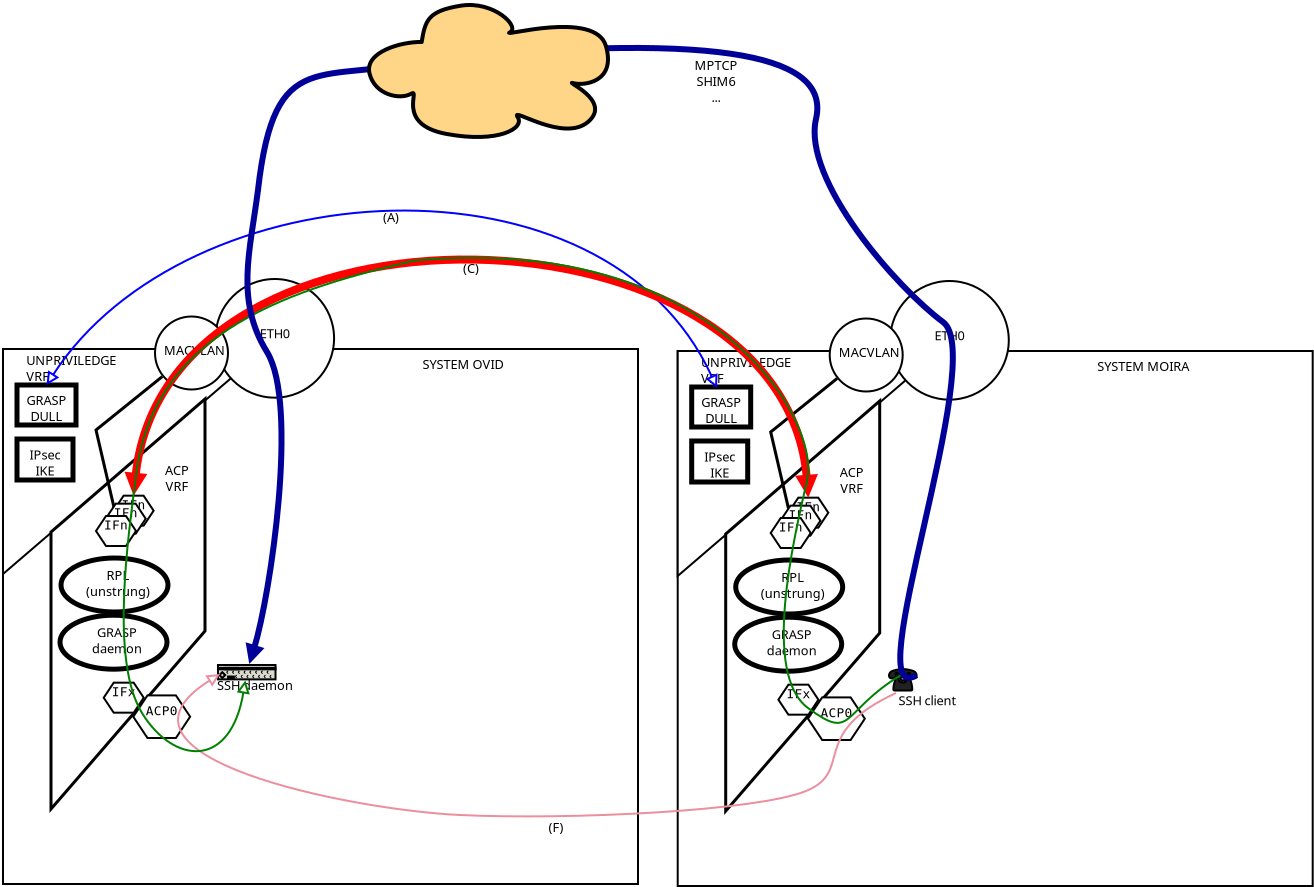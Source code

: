 <?xml version="1.0" encoding="UTF-8"?>
<dia:diagram xmlns:dia="http://www.lysator.liu.se/~alla/dia/">
  <dia:layer name="Background" visible="true" connectable="true">
    <dia:group>
      <dia:attribute name="meta">
        <dia:composite type="dict"/>
      </dia:attribute>
      <dia:attribute name="matrix"/>
      <dia:object type="Standard - Box" version="0" id="O0">
        <dia:attribute name="obj_pos">
          <dia:point val="-5.435,9"/>
        </dia:attribute>
        <dia:attribute name="obj_bb">
          <dia:rectangle val="-5.485,8.95;26.365,35.8"/>
        </dia:attribute>
        <dia:attribute name="elem_corner">
          <dia:point val="-5.435,9"/>
        </dia:attribute>
        <dia:attribute name="elem_width">
          <dia:real val="31.75"/>
        </dia:attribute>
        <dia:attribute name="elem_height">
          <dia:real val="26.75"/>
        </dia:attribute>
        <dia:attribute name="show_background">
          <dia:boolean val="true"/>
        </dia:attribute>
      </dia:object>
      <dia:object type="Standard - Text" version="1" id="O1">
        <dia:attribute name="obj_pos">
          <dia:point val="15.54,10"/>
        </dia:attribute>
        <dia:attribute name="obj_bb">
          <dia:rectangle val="15.54,9.386;19.929,10.19"/>
        </dia:attribute>
        <dia:attribute name="text">
          <dia:composite type="text">
            <dia:attribute name="string">
              <dia:string>#SYSTEM OVID#</dia:string>
            </dia:attribute>
            <dia:attribute name="font">
              <dia:font family="sans" style="0" name="Helvetica"/>
            </dia:attribute>
            <dia:attribute name="height">
              <dia:real val="0.8"/>
            </dia:attribute>
            <dia:attribute name="pos">
              <dia:point val="15.54,10"/>
            </dia:attribute>
            <dia:attribute name="color">
              <dia:color val="#000000ff"/>
            </dia:attribute>
            <dia:attribute name="alignment">
              <dia:enum val="0"/>
            </dia:attribute>
          </dia:composite>
        </dia:attribute>
        <dia:attribute name="valign">
          <dia:enum val="3"/>
        </dia:attribute>
      </dia:object>
      <dia:object type="Geometric - Right Angle Triangle" version="1" id="O2">
        <dia:attribute name="obj_pos">
          <dia:point val="-5.435,9"/>
        </dia:attribute>
        <dia:attribute name="obj_bb">
          <dia:rectangle val="-5.535,8.9;7.935,20.468"/>
        </dia:attribute>
        <dia:attribute name="meta">
          <dia:composite type="dict"/>
        </dia:attribute>
        <dia:attribute name="elem_corner">
          <dia:point val="-5.435,9"/>
        </dia:attribute>
        <dia:attribute name="elem_width">
          <dia:real val="13.1"/>
        </dia:attribute>
        <dia:attribute name="elem_height">
          <dia:real val="11.25"/>
        </dia:attribute>
        <dia:attribute name="line_width">
          <dia:real val="0.1"/>
        </dia:attribute>
        <dia:attribute name="line_colour">
          <dia:color val="#000000ff"/>
        </dia:attribute>
        <dia:attribute name="fill_colour">
          <dia:color val="#ffffffff"/>
        </dia:attribute>
        <dia:attribute name="show_background">
          <dia:boolean val="true"/>
        </dia:attribute>
        <dia:attribute name="line_style">
          <dia:enum val="0"/>
          <dia:real val="1"/>
        </dia:attribute>
        <dia:attribute name="flip_horizontal">
          <dia:boolean val="false"/>
        </dia:attribute>
        <dia:attribute name="flip_vertical">
          <dia:boolean val="true"/>
        </dia:attribute>
        <dia:attribute name="subscale">
          <dia:real val="1"/>
        </dia:attribute>
        <dia:connections>
          <dia:connection handle="0" to="O24" connection="8"/>
        </dia:connections>
      </dia:object>
      <dia:object type="Standard - Text" version="1" id="O3">
        <dia:attribute name="obj_pos">
          <dia:point val="-4.268,9.8"/>
        </dia:attribute>
        <dia:attribute name="obj_bb">
          <dia:rectangle val="-4.268,9.186;0.5,10.79"/>
        </dia:attribute>
        <dia:attribute name="text">
          <dia:composite type="text">
            <dia:attribute name="string">
              <dia:string>#UNPRIVILEDGE
VRF#</dia:string>
            </dia:attribute>
            <dia:attribute name="font">
              <dia:font family="sans" style="0" name="Helvetica"/>
            </dia:attribute>
            <dia:attribute name="height">
              <dia:real val="0.8"/>
            </dia:attribute>
            <dia:attribute name="pos">
              <dia:point val="-4.268,9.8"/>
            </dia:attribute>
            <dia:attribute name="color">
              <dia:color val="#000000ff"/>
            </dia:attribute>
            <dia:attribute name="alignment">
              <dia:enum val="0"/>
            </dia:attribute>
          </dia:composite>
        </dia:attribute>
        <dia:attribute name="valign">
          <dia:enum val="3"/>
        </dia:attribute>
      </dia:object>
      <dia:object type="Standard - Text" version="1" id="O4">
        <dia:attribute name="obj_pos">
          <dia:point val="3.99,9.2"/>
        </dia:attribute>
        <dia:attribute name="obj_bb">
          <dia:rectangle val="3.99,8.605;3.99,9.352"/>
        </dia:attribute>
        <dia:attribute name="text">
          <dia:composite type="text">
            <dia:attribute name="string">
              <dia:string>##</dia:string>
            </dia:attribute>
            <dia:attribute name="font">
              <dia:font family="sans" style="0" name="Helvetica"/>
            </dia:attribute>
            <dia:attribute name="height">
              <dia:real val="0.8"/>
            </dia:attribute>
            <dia:attribute name="pos">
              <dia:point val="3.99,9.2"/>
            </dia:attribute>
            <dia:attribute name="color">
              <dia:color val="#000000ff"/>
            </dia:attribute>
            <dia:attribute name="alignment">
              <dia:enum val="0"/>
            </dia:attribute>
          </dia:composite>
        </dia:attribute>
        <dia:attribute name="valign">
          <dia:enum val="3"/>
        </dia:attribute>
        <dia:connections>
          <dia:connection handle="0" to="O5" connection="8"/>
        </dia:connections>
      </dia:object>
      <dia:object type="Geometric - Perfect Circle" version="1" id="O5">
        <dia:attribute name="obj_pos">
          <dia:point val="5.186,5.5"/>
        </dia:attribute>
        <dia:attribute name="obj_bb">
          <dia:rectangle val="5.086,5.4;11.219,11.533"/>
        </dia:attribute>
        <dia:attribute name="meta">
          <dia:composite type="dict"/>
        </dia:attribute>
        <dia:attribute name="elem_corner">
          <dia:point val="5.186,5.5"/>
        </dia:attribute>
        <dia:attribute name="elem_width">
          <dia:real val="5.933"/>
        </dia:attribute>
        <dia:attribute name="elem_height">
          <dia:real val="5.933"/>
        </dia:attribute>
        <dia:attribute name="line_width">
          <dia:real val="0.1"/>
        </dia:attribute>
        <dia:attribute name="line_colour">
          <dia:color val="#000000ff"/>
        </dia:attribute>
        <dia:attribute name="fill_colour">
          <dia:color val="#ffffffff"/>
        </dia:attribute>
        <dia:attribute name="show_background">
          <dia:boolean val="true"/>
        </dia:attribute>
        <dia:attribute name="line_style">
          <dia:enum val="0"/>
          <dia:real val="1"/>
        </dia:attribute>
        <dia:attribute name="flip_horizontal">
          <dia:boolean val="false"/>
        </dia:attribute>
        <dia:attribute name="flip_vertical">
          <dia:boolean val="false"/>
        </dia:attribute>
        <dia:attribute name="subscale">
          <dia:real val="1"/>
        </dia:attribute>
      </dia:object>
      <dia:object type="Standard - Text" version="1" id="O6">
        <dia:attribute name="obj_pos">
          <dia:point val="8.152,8.466"/>
        </dia:attribute>
        <dia:attribute name="obj_bb">
          <dia:rectangle val="7.31,7.871;8.995,8.619"/>
        </dia:attribute>
        <dia:attribute name="text">
          <dia:composite type="text">
            <dia:attribute name="string">
              <dia:string>#ETH0#</dia:string>
            </dia:attribute>
            <dia:attribute name="font">
              <dia:font family="sans" style="0" name="Helvetica"/>
            </dia:attribute>
            <dia:attribute name="height">
              <dia:real val="0.8"/>
            </dia:attribute>
            <dia:attribute name="pos">
              <dia:point val="8.152,8.466"/>
            </dia:attribute>
            <dia:attribute name="color">
              <dia:color val="#000000ff"/>
            </dia:attribute>
            <dia:attribute name="alignment">
              <dia:enum val="1"/>
            </dia:attribute>
          </dia:composite>
        </dia:attribute>
        <dia:attribute name="valign">
          <dia:enum val="3"/>
        </dia:attribute>
        <dia:connections>
          <dia:connection handle="0" to="O24" connection="8"/>
          <dia:connection handle="2" to="O11" connection="9"/>
        </dia:connections>
      </dia:object>
      <dia:object type="Standard - Polygon" version="0" id="O7">
        <dia:attribute name="obj_pos">
          <dia:point val="-3.035,18.15"/>
        </dia:attribute>
        <dia:attribute name="obj_bb">
          <dia:rectangle val="-3.11,11.336;4.74,32.201"/>
        </dia:attribute>
        <dia:attribute name="poly_points">
          <dia:point val="-3.035,18.15"/>
          <dia:point val="4.665,11.5"/>
          <dia:point val="4.665,23.1"/>
          <dia:point val="-3.035,32"/>
        </dia:attribute>
        <dia:attribute name="line_width">
          <dia:real val="0.15"/>
        </dia:attribute>
        <dia:attribute name="show_background">
          <dia:boolean val="true"/>
        </dia:attribute>
      </dia:object>
      <dia:object type="Standard - PolyLine" version="0" id="O8">
        <dia:attribute name="obj_pos">
          <dia:point val="3.99,9.2"/>
        </dia:attribute>
        <dia:attribute name="obj_bb">
          <dia:rectangle val="-0.869,9.095;4.095,17.44"/>
        </dia:attribute>
        <dia:attribute name="poly_points">
          <dia:point val="3.99,9.2"/>
          <dia:point val="-0.785,13.05"/>
          <dia:point val="0.215,17.35"/>
        </dia:attribute>
        <dia:attribute name="line_width">
          <dia:real val="0.15"/>
        </dia:attribute>
      </dia:object>
      <dia:object type="Network - Radio Cell" version="0" id="O9">
        <dia:attribute name="obj_pos">
          <dia:point val="2.095,17.085"/>
        </dia:attribute>
        <dia:attribute name="obj_bb">
          <dia:rectangle val="0.035,16.285;2.155,17.885"/>
        </dia:attribute>
        <dia:attribute name="meta">
          <dia:composite type="dict"/>
        </dia:attribute>
        <dia:attribute name="poly_points">
          <dia:point val="2.095,17.085"/>
          <dia:point val="1.595,17.835"/>
          <dia:point val="0.595,17.835"/>
          <dia:point val="0.095,17.085"/>
          <dia:point val="0.595,16.335"/>
          <dia:point val="1.595,16.335"/>
        </dia:attribute>
        <dia:attribute name="radius">
          <dia:real val="1"/>
        </dia:attribute>
        <dia:attribute name="line_width">
          <dia:real val="0.1"/>
        </dia:attribute>
        <dia:attribute name="line_colour">
          <dia:color val="#000000ff"/>
        </dia:attribute>
        <dia:attribute name="line_style">
          <dia:enum val="0"/>
          <dia:real val="1"/>
        </dia:attribute>
        <dia:attribute name="fill_colour">
          <dia:color val="#ffffffff"/>
        </dia:attribute>
        <dia:attribute name="show_background">
          <dia:boolean val="true"/>
        </dia:attribute>
        <dia:attribute name="text">
          <dia:composite type="text">
            <dia:attribute name="string">
              <dia:string>#IFn#</dia:string>
            </dia:attribute>
            <dia:attribute name="font">
              <dia:font family="monospace" style="0" name="Courier"/>
            </dia:attribute>
            <dia:attribute name="height">
              <dia:real val="0.8"/>
            </dia:attribute>
            <dia:attribute name="pos">
              <dia:point val="1.095,17.009"/>
            </dia:attribute>
            <dia:attribute name="color">
              <dia:color val="#000000ff"/>
            </dia:attribute>
            <dia:attribute name="alignment">
              <dia:enum val="1"/>
            </dia:attribute>
          </dia:composite>
        </dia:attribute>
      </dia:object>
      <dia:object type="Network - Radio Cell" version="0" id="O10">
        <dia:attribute name="obj_pos">
          <dia:point val="1.7,17.485"/>
        </dia:attribute>
        <dia:attribute name="obj_bb">
          <dia:rectangle val="-0.36,16.685;1.76,18.285"/>
        </dia:attribute>
        <dia:attribute name="meta">
          <dia:composite type="dict"/>
        </dia:attribute>
        <dia:attribute name="poly_points">
          <dia:point val="1.7,17.485"/>
          <dia:point val="1.2,18.235"/>
          <dia:point val="0.2,18.235"/>
          <dia:point val="-0.3,17.485"/>
          <dia:point val="0.2,16.735"/>
          <dia:point val="1.2,16.735"/>
        </dia:attribute>
        <dia:attribute name="radius">
          <dia:real val="1"/>
        </dia:attribute>
        <dia:attribute name="line_width">
          <dia:real val="0.1"/>
        </dia:attribute>
        <dia:attribute name="line_colour">
          <dia:color val="#000000ff"/>
        </dia:attribute>
        <dia:attribute name="line_style">
          <dia:enum val="0"/>
          <dia:real val="1"/>
        </dia:attribute>
        <dia:attribute name="fill_colour">
          <dia:color val="#ffffffff"/>
        </dia:attribute>
        <dia:attribute name="show_background">
          <dia:boolean val="true"/>
        </dia:attribute>
        <dia:attribute name="text">
          <dia:composite type="text">
            <dia:attribute name="string">
              <dia:string>#IFn#</dia:string>
            </dia:attribute>
            <dia:attribute name="font">
              <dia:font family="monospace" style="0" name="Courier"/>
            </dia:attribute>
            <dia:attribute name="height">
              <dia:real val="0.8"/>
            </dia:attribute>
            <dia:attribute name="pos">
              <dia:point val="0.7,17.409"/>
            </dia:attribute>
            <dia:attribute name="color">
              <dia:color val="#000000ff"/>
            </dia:attribute>
            <dia:attribute name="alignment">
              <dia:enum val="1"/>
            </dia:attribute>
          </dia:composite>
        </dia:attribute>
      </dia:object>
      <dia:object type="Network - Radio Cell" version="0" id="O11">
        <dia:attribute name="obj_pos">
          <dia:point val="1.215,18.1"/>
        </dia:attribute>
        <dia:attribute name="obj_bb">
          <dia:rectangle val="-0.845,17.3;1.275,18.9"/>
        </dia:attribute>
        <dia:attribute name="meta">
          <dia:composite type="dict"/>
        </dia:attribute>
        <dia:attribute name="poly_points">
          <dia:point val="1.215,18.1"/>
          <dia:point val="0.715,18.85"/>
          <dia:point val="-0.285,18.85"/>
          <dia:point val="-0.785,18.1"/>
          <dia:point val="-0.285,17.35"/>
          <dia:point val="0.715,17.35"/>
        </dia:attribute>
        <dia:attribute name="radius">
          <dia:real val="1"/>
        </dia:attribute>
        <dia:attribute name="line_width">
          <dia:real val="0.1"/>
        </dia:attribute>
        <dia:attribute name="line_colour">
          <dia:color val="#000000ff"/>
        </dia:attribute>
        <dia:attribute name="line_style">
          <dia:enum val="0"/>
          <dia:real val="1"/>
        </dia:attribute>
        <dia:attribute name="fill_colour">
          <dia:color val="#ffffffff"/>
        </dia:attribute>
        <dia:attribute name="show_background">
          <dia:boolean val="true"/>
        </dia:attribute>
        <dia:attribute name="text">
          <dia:composite type="text">
            <dia:attribute name="string">
              <dia:string>#IFn#</dia:string>
            </dia:attribute>
            <dia:attribute name="font">
              <dia:font family="monospace" style="0" name="Courier"/>
            </dia:attribute>
            <dia:attribute name="height">
              <dia:real val="0.8"/>
            </dia:attribute>
            <dia:attribute name="pos">
              <dia:point val="0.215,18.024"/>
            </dia:attribute>
            <dia:attribute name="color">
              <dia:color val="#000000ff"/>
            </dia:attribute>
            <dia:attribute name="alignment">
              <dia:enum val="1"/>
            </dia:attribute>
          </dia:composite>
        </dia:attribute>
      </dia:object>
      <dia:object type="Standard - Text" version="1" id="O12">
        <dia:attribute name="obj_pos">
          <dia:point val="1.565,20.85"/>
        </dia:attribute>
        <dia:attribute name="obj_bb">
          <dia:rectangle val="1.565,20.255;1.565,21.003"/>
          <dia:connections>
            <dia:connection handle="0" to="O15" connection="8"/>
          </dia:connections>
        </dia:attribute>
        <dia:attribute name="text">
          <dia:composite type="text">
            <dia:attribute name="string">
              <dia:string>##</dia:string>
            </dia:attribute>
            <dia:attribute name="font">
              <dia:font family="sans" style="0" name="Helvetica"/>
            </dia:attribute>
            <dia:attribute name="height">
              <dia:real val="0.8"/>
            </dia:attribute>
            <dia:attribute name="pos">
              <dia:point val="1.565,20.85"/>
            </dia:attribute>
            <dia:attribute name="color">
              <dia:color val="#000000ff"/>
            </dia:attribute>
            <dia:attribute name="alignment">
              <dia:enum val="1"/>
            </dia:attribute>
          </dia:composite>
        </dia:attribute>
        <dia:attribute name="valign">
          <dia:enum val="3"/>
        </dia:attribute>
      </dia:object>
      <dia:group>
        <dia:attribute name="meta">
          <dia:composite type="dict"/>
        </dia:attribute>
        <dia:attribute name="matrix"/>
        <dia:object type="Standard - Ellipse" version="0" id="O13">
          <dia:attribute name="obj_pos">
            <dia:point val="-2.535,19.45"/>
          </dia:attribute>
          <dia:attribute name="obj_bb">
            <dia:rectangle val="-2.66,19.325;2.94,22.275"/>
          </dia:attribute>
          <dia:attribute name="elem_corner">
            <dia:point val="-2.535,19.45"/>
          </dia:attribute>
          <dia:attribute name="elem_width">
            <dia:real val="5.35"/>
          </dia:attribute>
          <dia:attribute name="elem_height">
            <dia:real val="2.7"/>
          </dia:attribute>
          <dia:attribute name="border_width">
            <dia:real val="0.25"/>
          </dia:attribute>
        </dia:object>
        <dia:object type="Standard - Text" version="1" id="O14">
          <dia:attribute name="obj_pos">
            <dia:point val="0.315,20.55"/>
          </dia:attribute>
          <dia:attribute name="obj_bb">
            <dia:rectangle val="-1.371,19.955;2.001,21.503"/>
          </dia:attribute>
          <dia:attribute name="text">
            <dia:composite type="text">
              <dia:attribute name="string">
                <dia:string>#RPL
(unstrung)#</dia:string>
              </dia:attribute>
              <dia:attribute name="font">
                <dia:font family="sans" style="0" name="Helvetica"/>
              </dia:attribute>
              <dia:attribute name="height">
                <dia:real val="0.8"/>
              </dia:attribute>
              <dia:attribute name="pos">
                <dia:point val="0.315,20.55"/>
              </dia:attribute>
              <dia:attribute name="color">
                <dia:color val="#000000ff"/>
              </dia:attribute>
              <dia:attribute name="alignment">
                <dia:enum val="1"/>
              </dia:attribute>
            </dia:composite>
          </dia:attribute>
          <dia:attribute name="valign">
            <dia:enum val="3"/>
          </dia:attribute>
        </dia:object>
      </dia:group>
      <dia:group>
        <dia:attribute name="meta">
          <dia:composite type="dict"/>
        </dia:attribute>
        <dia:attribute name="matrix"/>
        <dia:object type="Standard - Box" version="0" id="O15">
          <dia:attribute name="obj_pos">
            <dia:point val="-4.735,13.5"/>
          </dia:attribute>
          <dia:attribute name="obj_bb">
            <dia:rectangle val="-4.86,13.375;-1.81,15.675"/>
          </dia:attribute>
          <dia:attribute name="elem_corner">
            <dia:point val="-4.735,13.5"/>
          </dia:attribute>
          <dia:attribute name="elem_width">
            <dia:real val="2.8"/>
          </dia:attribute>
          <dia:attribute name="elem_height">
            <dia:real val="2.05"/>
          </dia:attribute>
          <dia:attribute name="border_width">
            <dia:real val="0.25"/>
          </dia:attribute>
          <dia:attribute name="show_background">
            <dia:boolean val="true"/>
          </dia:attribute>
        </dia:object>
        <dia:object type="Standard - Text" version="1" id="O16">
          <dia:attribute name="obj_pos">
            <dia:point val="-3.335,14.525"/>
          </dia:attribute>
          <dia:attribute name="obj_bb">
            <dia:rectangle val="-4.157,13.93;-2.513,15.477"/>
          </dia:attribute>
          <dia:attribute name="text">
            <dia:composite type="text">
              <dia:attribute name="string">
                <dia:string>#IPsec
IKE#</dia:string>
              </dia:attribute>
              <dia:attribute name="font">
                <dia:font family="sans" style="0" name="Helvetica"/>
              </dia:attribute>
              <dia:attribute name="height">
                <dia:real val="0.8"/>
              </dia:attribute>
              <dia:attribute name="pos">
                <dia:point val="-3.335,14.525"/>
              </dia:attribute>
              <dia:attribute name="color">
                <dia:color val="#000000ff"/>
              </dia:attribute>
              <dia:attribute name="alignment">
                <dia:enum val="1"/>
              </dia:attribute>
            </dia:composite>
          </dia:attribute>
          <dia:attribute name="valign">
            <dia:enum val="3"/>
          </dia:attribute>
        </dia:object>
      </dia:group>
      <dia:object type="Standard - Text" version="1" id="O17">
        <dia:attribute name="obj_pos">
          <dia:point val="3.265,15.3"/>
        </dia:attribute>
        <dia:attribute name="obj_bb">
          <dia:rectangle val="2.635,14.705;3.895,16.253"/>
        </dia:attribute>
        <dia:attribute name="text">
          <dia:composite type="text">
            <dia:attribute name="string">
              <dia:string>#ACP
VRF#</dia:string>
            </dia:attribute>
            <dia:attribute name="font">
              <dia:font family="sans" style="0" name="Helvetica"/>
            </dia:attribute>
            <dia:attribute name="height">
              <dia:real val="0.8"/>
            </dia:attribute>
            <dia:attribute name="pos">
              <dia:point val="3.265,15.3"/>
            </dia:attribute>
            <dia:attribute name="color">
              <dia:color val="#000000ff"/>
            </dia:attribute>
            <dia:attribute name="alignment">
              <dia:enum val="1"/>
            </dia:attribute>
          </dia:composite>
        </dia:attribute>
        <dia:attribute name="valign">
          <dia:enum val="3"/>
        </dia:attribute>
      </dia:object>
      <dia:object type="Network - Radio Cell" version="0" id="O18">
        <dia:attribute name="obj_pos">
          <dia:point val="1.6,26.435"/>
        </dia:attribute>
        <dia:attribute name="obj_bb">
          <dia:rectangle val="-0.46,25.635;1.66,27.235"/>
        </dia:attribute>
        <dia:attribute name="meta">
          <dia:composite type="dict"/>
        </dia:attribute>
        <dia:attribute name="poly_points">
          <dia:point val="1.6,26.435"/>
          <dia:point val="1.1,27.185"/>
          <dia:point val="0.1,27.185"/>
          <dia:point val="-0.4,26.435"/>
          <dia:point val="0.1,25.685"/>
          <dia:point val="1.1,25.685"/>
        </dia:attribute>
        <dia:attribute name="radius">
          <dia:real val="1"/>
        </dia:attribute>
        <dia:attribute name="line_width">
          <dia:real val="0.1"/>
        </dia:attribute>
        <dia:attribute name="line_colour">
          <dia:color val="#000000ff"/>
        </dia:attribute>
        <dia:attribute name="line_style">
          <dia:enum val="0"/>
          <dia:real val="1"/>
        </dia:attribute>
        <dia:attribute name="fill_colour">
          <dia:color val="#ffffffff"/>
        </dia:attribute>
        <dia:attribute name="show_background">
          <dia:boolean val="true"/>
        </dia:attribute>
        <dia:attribute name="text">
          <dia:composite type="text">
            <dia:attribute name="string">
              <dia:string>#IFx#</dia:string>
            </dia:attribute>
            <dia:attribute name="font">
              <dia:font family="monospace" style="0" name="Courier"/>
            </dia:attribute>
            <dia:attribute name="height">
              <dia:real val="0.8"/>
            </dia:attribute>
            <dia:attribute name="pos">
              <dia:point val="0.6,26.359"/>
            </dia:attribute>
            <dia:attribute name="color">
              <dia:color val="#000000ff"/>
            </dia:attribute>
            <dia:attribute name="alignment">
              <dia:enum val="1"/>
            </dia:attribute>
          </dia:composite>
        </dia:attribute>
      </dia:object>
      <dia:object type="Network - Radio Cell" version="0" id="O19">
        <dia:attribute name="obj_pos">
          <dia:point val="3.921,27.385"/>
        </dia:attribute>
        <dia:attribute name="obj_bb">
          <dia:rectangle val="1.019,26.27;3.981,28.5"/>
          <dia:connections>
            <dia:connection handle="0" to="O22" connection="8"/>
          </dia:connections>
        </dia:attribute>
        <dia:attribute name="meta">
          <dia:composite type="dict"/>
        </dia:attribute>
        <dia:attribute name="poly_points">
          <dia:point val="3.921,27.385"/>
          <dia:point val="3.21,28.451"/>
          <dia:point val="1.79,28.451"/>
          <dia:point val="1.079,27.385"/>
          <dia:point val="1.79,26.32"/>
          <dia:point val="3.21,26.32"/>
        </dia:attribute>
        <dia:attribute name="radius">
          <dia:real val="1.421"/>
        </dia:attribute>
        <dia:attribute name="line_width">
          <dia:real val="0.1"/>
        </dia:attribute>
        <dia:attribute name="line_colour">
          <dia:color val="#000000ff"/>
        </dia:attribute>
        <dia:attribute name="line_style">
          <dia:enum val="0"/>
          <dia:real val="1"/>
        </dia:attribute>
        <dia:attribute name="fill_colour">
          <dia:color val="#ffffffff"/>
        </dia:attribute>
        <dia:attribute name="show_background">
          <dia:boolean val="true"/>
        </dia:attribute>
        <dia:attribute name="text">
          <dia:composite type="text">
            <dia:attribute name="string">
              <dia:string>#ACP0#</dia:string>
            </dia:attribute>
            <dia:attribute name="font">
              <dia:font family="monospace" style="0" name="Courier"/>
            </dia:attribute>
            <dia:attribute name="height">
              <dia:real val="0.8"/>
            </dia:attribute>
            <dia:attribute name="pos">
              <dia:point val="2.5,27.309"/>
            </dia:attribute>
            <dia:attribute name="color">
              <dia:color val="#000000ff"/>
            </dia:attribute>
            <dia:attribute name="alignment">
              <dia:enum val="1"/>
            </dia:attribute>
          </dia:composite>
        </dia:attribute>
      </dia:object>
      <dia:group>
        <dia:attribute name="meta">
          <dia:composite type="dict"/>
        </dia:attribute>
        <dia:attribute name="matrix"/>
        <dia:object type="Standard - Ellipse" version="0" id="O20">
          <dia:attribute name="obj_pos">
            <dia:point val="-2.585,22.31"/>
          </dia:attribute>
          <dia:attribute name="obj_bb">
            <dia:rectangle val="-2.71,22.185;2.89,25.135"/>
          </dia:attribute>
          <dia:attribute name="elem_corner">
            <dia:point val="-2.585,22.31"/>
          </dia:attribute>
          <dia:attribute name="elem_width">
            <dia:real val="5.35"/>
          </dia:attribute>
          <dia:attribute name="elem_height">
            <dia:real val="2.7"/>
          </dia:attribute>
          <dia:attribute name="border_width">
            <dia:real val="0.25"/>
          </dia:attribute>
        </dia:object>
        <dia:object type="Standard - Text" version="1" id="O21">
          <dia:attribute name="obj_pos">
            <dia:point val="0.265,23.41"/>
          </dia:attribute>
          <dia:attribute name="obj_bb">
            <dia:rectangle val="-1.042,22.815;1.573,24.363"/>
          </dia:attribute>
          <dia:attribute name="text">
            <dia:composite type="text">
              <dia:attribute name="string">
                <dia:string>#GRASP
daemon#</dia:string>
              </dia:attribute>
              <dia:attribute name="font">
                <dia:font family="sans" style="0" name="Helvetica"/>
              </dia:attribute>
              <dia:attribute name="height">
                <dia:real val="0.8"/>
              </dia:attribute>
              <dia:attribute name="pos">
                <dia:point val="0.265,23.41"/>
              </dia:attribute>
              <dia:attribute name="color">
                <dia:color val="#000000ff"/>
              </dia:attribute>
              <dia:attribute name="alignment">
                <dia:enum val="1"/>
              </dia:attribute>
            </dia:composite>
          </dia:attribute>
          <dia:attribute name="valign">
            <dia:enum val="3"/>
          </dia:attribute>
        </dia:object>
      </dia:group>
      <dia:group>
        <dia:attribute name="meta">
          <dia:composite type="dict"/>
        </dia:attribute>
        <dia:attribute name="matrix"/>
        <dia:object type="Standard - Box" version="0" id="O22">
          <dia:attribute name="obj_pos">
            <dia:point val="-4.735,10.8"/>
          </dia:attribute>
          <dia:attribute name="obj_bb">
            <dia:rectangle val="-4.86,10.675;-1.66,12.925"/>
          </dia:attribute>
          <dia:attribute name="elem_corner">
            <dia:point val="-4.735,10.8"/>
          </dia:attribute>
          <dia:attribute name="elem_width">
            <dia:real val="2.95"/>
          </dia:attribute>
          <dia:attribute name="elem_height">
            <dia:real val="2"/>
          </dia:attribute>
          <dia:attribute name="border_width">
            <dia:real val="0.25"/>
          </dia:attribute>
          <dia:attribute name="show_background">
            <dia:boolean val="true"/>
          </dia:attribute>
        </dia:object>
        <dia:object type="Standard - Text" version="1" id="O23">
          <dia:attribute name="obj_pos">
            <dia:point val="-3.26,11.8"/>
          </dia:attribute>
          <dia:attribute name="obj_bb">
            <dia:rectangle val="-4.332,11.205;-2.188,12.752"/>
          </dia:attribute>
          <dia:attribute name="text">
            <dia:composite type="text">
              <dia:attribute name="string">
                <dia:string>#GRASP
DULL#</dia:string>
              </dia:attribute>
              <dia:attribute name="font">
                <dia:font family="sans" style="0" name="Helvetica"/>
              </dia:attribute>
              <dia:attribute name="height">
                <dia:real val="0.8"/>
              </dia:attribute>
              <dia:attribute name="pos">
                <dia:point val="-3.26,11.8"/>
              </dia:attribute>
              <dia:attribute name="color">
                <dia:color val="#000000ff"/>
              </dia:attribute>
              <dia:attribute name="alignment">
                <dia:enum val="1"/>
              </dia:attribute>
            </dia:composite>
          </dia:attribute>
          <dia:attribute name="valign">
            <dia:enum val="3"/>
          </dia:attribute>
        </dia:object>
      </dia:group>
      <dia:object type="Geometric - Perfect Circle" version="1" id="O24">
        <dia:attribute name="obj_pos">
          <dia:point val="2.165,7.375"/>
        </dia:attribute>
        <dia:attribute name="obj_bb">
          <dia:rectangle val="2.065,7.275;5.915,11.125"/>
        </dia:attribute>
        <dia:attribute name="meta">
          <dia:composite type="dict"/>
        </dia:attribute>
        <dia:attribute name="elem_corner">
          <dia:point val="2.165,7.375"/>
        </dia:attribute>
        <dia:attribute name="elem_width">
          <dia:real val="3.65"/>
        </dia:attribute>
        <dia:attribute name="elem_height">
          <dia:real val="3.65"/>
        </dia:attribute>
        <dia:attribute name="line_width">
          <dia:real val="0.1"/>
        </dia:attribute>
        <dia:attribute name="line_colour">
          <dia:color val="#000000ff"/>
        </dia:attribute>
        <dia:attribute name="fill_colour">
          <dia:color val="#ffffffff"/>
        </dia:attribute>
        <dia:attribute name="show_background">
          <dia:boolean val="true"/>
        </dia:attribute>
        <dia:attribute name="line_style">
          <dia:enum val="0"/>
          <dia:real val="1"/>
        </dia:attribute>
        <dia:attribute name="flip_horizontal">
          <dia:boolean val="false"/>
        </dia:attribute>
        <dia:attribute name="flip_vertical">
          <dia:boolean val="false"/>
        </dia:attribute>
        <dia:attribute name="subscale">
          <dia:real val="1"/>
        </dia:attribute>
      </dia:object>
      <dia:object type="Standard - Text" version="1" id="O25">
        <dia:attribute name="obj_pos">
          <dia:point val="2.615,9.3"/>
        </dia:attribute>
        <dia:attribute name="obj_bb">
          <dia:rectangle val="2.615,8.705;5.77,9.453"/>
        </dia:attribute>
        <dia:attribute name="text">
          <dia:composite type="text">
            <dia:attribute name="string">
              <dia:string>#MACVLAN#</dia:string>
            </dia:attribute>
            <dia:attribute name="font">
              <dia:font family="sans" style="0" name="Helvetica"/>
            </dia:attribute>
            <dia:attribute name="height">
              <dia:real val="0.8"/>
            </dia:attribute>
            <dia:attribute name="pos">
              <dia:point val="2.615,9.3"/>
            </dia:attribute>
            <dia:attribute name="color">
              <dia:color val="#000000ff"/>
            </dia:attribute>
            <dia:attribute name="alignment">
              <dia:enum val="0"/>
            </dia:attribute>
          </dia:composite>
        </dia:attribute>
        <dia:attribute name="valign">
          <dia:enum val="3"/>
        </dia:attribute>
      </dia:object>
      <dia:object type="Network - A Workstation" version="1" id="O26">
        <dia:attribute name="obj_pos">
          <dia:point val="5.315,24.8"/>
        </dia:attribute>
        <dia:attribute name="obj_bb">
          <dia:rectangle val="5.215,24.7;8.29,25.619"/>
        </dia:attribute>
        <dia:attribute name="meta">
          <dia:composite type="dict"/>
        </dia:attribute>
        <dia:attribute name="elem_corner">
          <dia:point val="5.315,24.8"/>
        </dia:attribute>
        <dia:attribute name="elem_width">
          <dia:real val="2.875"/>
        </dia:attribute>
        <dia:attribute name="elem_height">
          <dia:real val="0.719"/>
        </dia:attribute>
        <dia:attribute name="line_width">
          <dia:real val="0.1"/>
        </dia:attribute>
        <dia:attribute name="line_colour">
          <dia:color val="#000000ff"/>
        </dia:attribute>
        <dia:attribute name="fill_colour">
          <dia:color val="#ffffffff"/>
        </dia:attribute>
        <dia:attribute name="show_background">
          <dia:boolean val="true"/>
        </dia:attribute>
        <dia:attribute name="line_style">
          <dia:enum val="0"/>
          <dia:real val="1"/>
        </dia:attribute>
        <dia:attribute name="flip_horizontal">
          <dia:boolean val="false"/>
        </dia:attribute>
        <dia:attribute name="flip_vertical">
          <dia:boolean val="false"/>
        </dia:attribute>
        <dia:attribute name="subscale">
          <dia:real val="1"/>
        </dia:attribute>
      </dia:object>
      <dia:object type="Standard - Text" version="1" id="O27">
        <dia:attribute name="obj_pos">
          <dia:point val="7.165,26.05"/>
        </dia:attribute>
        <dia:attribute name="obj_bb">
          <dia:rectangle val="5.107,25.455;9.223,26.203"/>
        </dia:attribute>
        <dia:attribute name="text">
          <dia:composite type="text">
            <dia:attribute name="string">
              <dia:string>#SSH daemon#</dia:string>
            </dia:attribute>
            <dia:attribute name="font">
              <dia:font family="sans" style="0" name="Helvetica"/>
            </dia:attribute>
            <dia:attribute name="height">
              <dia:real val="0.8"/>
            </dia:attribute>
            <dia:attribute name="pos">
              <dia:point val="7.165,26.05"/>
            </dia:attribute>
            <dia:attribute name="color">
              <dia:color val="#000000ff"/>
            </dia:attribute>
            <dia:attribute name="alignment">
              <dia:enum val="1"/>
            </dia:attribute>
          </dia:composite>
        </dia:attribute>
        <dia:attribute name="valign">
          <dia:enum val="3"/>
        </dia:attribute>
      </dia:object>
    </dia:group>
    <dia:group>
      <dia:attribute name="meta">
        <dia:composite type="dict"/>
      </dia:attribute>
      <dia:attribute name="matrix"/>
      <dia:object type="Standard - Box" version="0" id="O28">
        <dia:attribute name="obj_pos">
          <dia:point val="28.3,9.1"/>
        </dia:attribute>
        <dia:attribute name="obj_bb">
          <dia:rectangle val="28.25,9.05;60.1,35.9"/>
        </dia:attribute>
        <dia:attribute name="elem_corner">
          <dia:point val="28.3,9.1"/>
        </dia:attribute>
        <dia:attribute name="elem_width">
          <dia:real val="31.75"/>
        </dia:attribute>
        <dia:attribute name="elem_height">
          <dia:real val="26.75"/>
        </dia:attribute>
        <dia:attribute name="show_background">
          <dia:boolean val="true"/>
        </dia:attribute>
      </dia:object>
      <dia:object type="Standard - Text" version="1" id="O29">
        <dia:attribute name="obj_pos">
          <dia:point val="49.275,10.1"/>
        </dia:attribute>
        <dia:attribute name="obj_bb">
          <dia:rectangle val="49.275,9.486;54.154,10.29"/>
        </dia:attribute>
        <dia:attribute name="text">
          <dia:composite type="text">
            <dia:attribute name="string">
              <dia:string>#SYSTEM MOIRA#</dia:string>
            </dia:attribute>
            <dia:attribute name="font">
              <dia:font family="sans" style="0" name="Helvetica"/>
            </dia:attribute>
            <dia:attribute name="height">
              <dia:real val="0.8"/>
            </dia:attribute>
            <dia:attribute name="pos">
              <dia:point val="49.275,10.1"/>
            </dia:attribute>
            <dia:attribute name="color">
              <dia:color val="#000000ff"/>
            </dia:attribute>
            <dia:attribute name="alignment">
              <dia:enum val="0"/>
            </dia:attribute>
          </dia:composite>
        </dia:attribute>
        <dia:attribute name="valign">
          <dia:enum val="3"/>
        </dia:attribute>
      </dia:object>
      <dia:object type="Geometric - Right Angle Triangle" version="1" id="O30">
        <dia:attribute name="obj_pos">
          <dia:point val="28.3,9.1"/>
        </dia:attribute>
        <dia:attribute name="obj_bb">
          <dia:rectangle val="28.2,9;41.67,20.568"/>
        </dia:attribute>
        <dia:attribute name="meta">
          <dia:composite type="dict"/>
        </dia:attribute>
        <dia:attribute name="elem_corner">
          <dia:point val="28.3,9.1"/>
        </dia:attribute>
        <dia:attribute name="elem_width">
          <dia:real val="13.1"/>
        </dia:attribute>
        <dia:attribute name="elem_height">
          <dia:real val="11.25"/>
        </dia:attribute>
        <dia:attribute name="line_width">
          <dia:real val="0.1"/>
        </dia:attribute>
        <dia:attribute name="line_colour">
          <dia:color val="#000000ff"/>
        </dia:attribute>
        <dia:attribute name="fill_colour">
          <dia:color val="#ffffffff"/>
        </dia:attribute>
        <dia:attribute name="show_background">
          <dia:boolean val="true"/>
        </dia:attribute>
        <dia:attribute name="line_style">
          <dia:enum val="0"/>
          <dia:real val="1"/>
        </dia:attribute>
        <dia:attribute name="flip_horizontal">
          <dia:boolean val="false"/>
        </dia:attribute>
        <dia:attribute name="flip_vertical">
          <dia:boolean val="true"/>
        </dia:attribute>
        <dia:attribute name="subscale">
          <dia:real val="1"/>
        </dia:attribute>
        <dia:connections>
          <dia:connection handle="0" to="O52" connection="8"/>
        </dia:connections>
      </dia:object>
      <dia:object type="Standard - Text" version="1" id="O31">
        <dia:attribute name="obj_pos">
          <dia:point val="29.467,9.9"/>
        </dia:attribute>
        <dia:attribute name="obj_bb">
          <dia:rectangle val="29.467,9.286;34.235,10.89"/>
        </dia:attribute>
        <dia:attribute name="text">
          <dia:composite type="text">
            <dia:attribute name="string">
              <dia:string>#UNPRIVILEDGE
VRF#</dia:string>
            </dia:attribute>
            <dia:attribute name="font">
              <dia:font family="sans" style="0" name="Helvetica"/>
            </dia:attribute>
            <dia:attribute name="height">
              <dia:real val="0.8"/>
            </dia:attribute>
            <dia:attribute name="pos">
              <dia:point val="29.467,9.9"/>
            </dia:attribute>
            <dia:attribute name="color">
              <dia:color val="#000000ff"/>
            </dia:attribute>
            <dia:attribute name="alignment">
              <dia:enum val="0"/>
            </dia:attribute>
          </dia:composite>
        </dia:attribute>
        <dia:attribute name="valign">
          <dia:enum val="3"/>
        </dia:attribute>
      </dia:object>
      <dia:object type="Standard - Text" version="1" id="O32">
        <dia:attribute name="obj_pos">
          <dia:point val="37.725,9.3"/>
        </dia:attribute>
        <dia:attribute name="obj_bb">
          <dia:rectangle val="37.725,8.705;37.725,9.453"/>
        </dia:attribute>
        <dia:attribute name="text">
          <dia:composite type="text">
            <dia:attribute name="string">
              <dia:string>##</dia:string>
            </dia:attribute>
            <dia:attribute name="font">
              <dia:font family="sans" style="0" name="Helvetica"/>
            </dia:attribute>
            <dia:attribute name="height">
              <dia:real val="0.8"/>
            </dia:attribute>
            <dia:attribute name="pos">
              <dia:point val="37.725,9.3"/>
            </dia:attribute>
            <dia:attribute name="color">
              <dia:color val="#000000ff"/>
            </dia:attribute>
            <dia:attribute name="alignment">
              <dia:enum val="0"/>
            </dia:attribute>
          </dia:composite>
        </dia:attribute>
        <dia:attribute name="valign">
          <dia:enum val="3"/>
        </dia:attribute>
        <dia:connections>
          <dia:connection handle="0" to="O33" connection="8"/>
        </dia:connections>
      </dia:object>
      <dia:object type="Geometric - Perfect Circle" version="1" id="O33">
        <dia:attribute name="obj_pos">
          <dia:point val="38.921,5.6"/>
        </dia:attribute>
        <dia:attribute name="obj_bb">
          <dia:rectangle val="38.821,5.5;44.954,11.633"/>
        </dia:attribute>
        <dia:attribute name="meta">
          <dia:composite type="dict"/>
        </dia:attribute>
        <dia:attribute name="elem_corner">
          <dia:point val="38.921,5.6"/>
        </dia:attribute>
        <dia:attribute name="elem_width">
          <dia:real val="5.933"/>
        </dia:attribute>
        <dia:attribute name="elem_height">
          <dia:real val="5.933"/>
        </dia:attribute>
        <dia:attribute name="line_width">
          <dia:real val="0.1"/>
        </dia:attribute>
        <dia:attribute name="line_colour">
          <dia:color val="#000000ff"/>
        </dia:attribute>
        <dia:attribute name="fill_colour">
          <dia:color val="#ffffffff"/>
        </dia:attribute>
        <dia:attribute name="show_background">
          <dia:boolean val="true"/>
        </dia:attribute>
        <dia:attribute name="line_style">
          <dia:enum val="0"/>
          <dia:real val="1"/>
        </dia:attribute>
        <dia:attribute name="flip_horizontal">
          <dia:boolean val="false"/>
        </dia:attribute>
        <dia:attribute name="flip_vertical">
          <dia:boolean val="false"/>
        </dia:attribute>
        <dia:attribute name="subscale">
          <dia:real val="1"/>
        </dia:attribute>
      </dia:object>
      <dia:object type="Standard - Text" version="1" id="O34">
        <dia:attribute name="obj_pos">
          <dia:point val="41.888,8.566"/>
        </dia:attribute>
        <dia:attribute name="obj_bb">
          <dia:rectangle val="41.045,7.971;42.73,8.719"/>
        </dia:attribute>
        <dia:attribute name="text">
          <dia:composite type="text">
            <dia:attribute name="string">
              <dia:string>#ETH0#</dia:string>
            </dia:attribute>
            <dia:attribute name="font">
              <dia:font family="sans" style="0" name="Helvetica"/>
            </dia:attribute>
            <dia:attribute name="height">
              <dia:real val="0.8"/>
            </dia:attribute>
            <dia:attribute name="pos">
              <dia:point val="41.888,8.566"/>
            </dia:attribute>
            <dia:attribute name="color">
              <dia:color val="#000000ff"/>
            </dia:attribute>
            <dia:attribute name="alignment">
              <dia:enum val="1"/>
            </dia:attribute>
          </dia:composite>
        </dia:attribute>
        <dia:attribute name="valign">
          <dia:enum val="3"/>
        </dia:attribute>
        <dia:connections>
          <dia:connection handle="0" to="O52" connection="8"/>
          <dia:connection handle="2" to="O39" connection="9"/>
        </dia:connections>
      </dia:object>
      <dia:object type="Standard - Polygon" version="0" id="O35">
        <dia:attribute name="obj_pos">
          <dia:point val="30.7,18.25"/>
        </dia:attribute>
        <dia:attribute name="obj_bb">
          <dia:rectangle val="30.625,11.436;38.475,32.301"/>
        </dia:attribute>
        <dia:attribute name="poly_points">
          <dia:point val="30.7,18.25"/>
          <dia:point val="38.4,11.6"/>
          <dia:point val="38.4,23.2"/>
          <dia:point val="30.7,32.1"/>
        </dia:attribute>
        <dia:attribute name="line_width">
          <dia:real val="0.15"/>
        </dia:attribute>
        <dia:attribute name="show_background">
          <dia:boolean val="true"/>
        </dia:attribute>
      </dia:object>
      <dia:object type="Standard - PolyLine" version="0" id="O36">
        <dia:attribute name="obj_pos">
          <dia:point val="37.725,9.3"/>
        </dia:attribute>
        <dia:attribute name="obj_bb">
          <dia:rectangle val="32.866,10.372;36.371,17.54"/>
        </dia:attribute>
        <dia:attribute name="poly_points">
          <dia:point val="37.725,9.3"/>
          <dia:point val="32.95,13.15"/>
          <dia:point val="33.95,17.45"/>
        </dia:attribute>
        <dia:attribute name="line_width">
          <dia:real val="0.15"/>
        </dia:attribute>
      </dia:object>
      <dia:object type="Network - Radio Cell" version="0" id="O37">
        <dia:attribute name="obj_pos">
          <dia:point val="35.83,17.185"/>
        </dia:attribute>
        <dia:attribute name="obj_bb">
          <dia:rectangle val="33.77,16.385;35.89,17.985"/>
        </dia:attribute>
        <dia:attribute name="meta">
          <dia:composite type="dict"/>
        </dia:attribute>
        <dia:attribute name="poly_points">
          <dia:point val="35.83,17.185"/>
          <dia:point val="35.33,17.935"/>
          <dia:point val="34.33,17.935"/>
          <dia:point val="33.83,17.185"/>
          <dia:point val="34.33,16.435"/>
          <dia:point val="35.33,16.435"/>
        </dia:attribute>
        <dia:attribute name="radius">
          <dia:real val="1"/>
        </dia:attribute>
        <dia:attribute name="line_width">
          <dia:real val="0.1"/>
        </dia:attribute>
        <dia:attribute name="line_colour">
          <dia:color val="#000000ff"/>
        </dia:attribute>
        <dia:attribute name="line_style">
          <dia:enum val="0"/>
          <dia:real val="1"/>
        </dia:attribute>
        <dia:attribute name="fill_colour">
          <dia:color val="#ffffffff"/>
        </dia:attribute>
        <dia:attribute name="show_background">
          <dia:boolean val="true"/>
        </dia:attribute>
        <dia:attribute name="text">
          <dia:composite type="text">
            <dia:attribute name="string">
              <dia:string>#IFn#</dia:string>
            </dia:attribute>
            <dia:attribute name="font">
              <dia:font family="monospace" style="0" name="Courier"/>
            </dia:attribute>
            <dia:attribute name="height">
              <dia:real val="0.8"/>
            </dia:attribute>
            <dia:attribute name="pos">
              <dia:point val="34.83,17.109"/>
            </dia:attribute>
            <dia:attribute name="color">
              <dia:color val="#000000ff"/>
            </dia:attribute>
            <dia:attribute name="alignment">
              <dia:enum val="1"/>
            </dia:attribute>
          </dia:composite>
        </dia:attribute>
      </dia:object>
      <dia:object type="Network - Radio Cell" version="0" id="O38">
        <dia:attribute name="obj_pos">
          <dia:point val="35.435,17.585"/>
        </dia:attribute>
        <dia:attribute name="obj_bb">
          <dia:rectangle val="33.375,16.785;35.495,18.385"/>
        </dia:attribute>
        <dia:attribute name="meta">
          <dia:composite type="dict"/>
        </dia:attribute>
        <dia:attribute name="poly_points">
          <dia:point val="35.435,17.585"/>
          <dia:point val="34.935,18.335"/>
          <dia:point val="33.935,18.335"/>
          <dia:point val="33.435,17.585"/>
          <dia:point val="33.935,16.835"/>
          <dia:point val="34.935,16.835"/>
        </dia:attribute>
        <dia:attribute name="radius">
          <dia:real val="1"/>
        </dia:attribute>
        <dia:attribute name="line_width">
          <dia:real val="0.1"/>
        </dia:attribute>
        <dia:attribute name="line_colour">
          <dia:color val="#000000ff"/>
        </dia:attribute>
        <dia:attribute name="line_style">
          <dia:enum val="0"/>
          <dia:real val="1"/>
        </dia:attribute>
        <dia:attribute name="fill_colour">
          <dia:color val="#ffffffff"/>
        </dia:attribute>
        <dia:attribute name="show_background">
          <dia:boolean val="true"/>
        </dia:attribute>
        <dia:attribute name="text">
          <dia:composite type="text">
            <dia:attribute name="string">
              <dia:string>#IFn#</dia:string>
            </dia:attribute>
            <dia:attribute name="font">
              <dia:font family="monospace" style="0" name="Courier"/>
            </dia:attribute>
            <dia:attribute name="height">
              <dia:real val="0.8"/>
            </dia:attribute>
            <dia:attribute name="pos">
              <dia:point val="34.435,17.509"/>
            </dia:attribute>
            <dia:attribute name="color">
              <dia:color val="#000000ff"/>
            </dia:attribute>
            <dia:attribute name="alignment">
              <dia:enum val="1"/>
            </dia:attribute>
          </dia:composite>
        </dia:attribute>
      </dia:object>
      <dia:object type="Network - Radio Cell" version="0" id="O39">
        <dia:attribute name="obj_pos">
          <dia:point val="34.95,18.2"/>
        </dia:attribute>
        <dia:attribute name="obj_bb">
          <dia:rectangle val="32.89,17.4;35.01,19"/>
        </dia:attribute>
        <dia:attribute name="meta">
          <dia:composite type="dict"/>
        </dia:attribute>
        <dia:attribute name="poly_points">
          <dia:point val="34.95,18.2"/>
          <dia:point val="34.45,18.95"/>
          <dia:point val="33.45,18.95"/>
          <dia:point val="32.95,18.2"/>
          <dia:point val="33.45,17.45"/>
          <dia:point val="34.45,17.45"/>
        </dia:attribute>
        <dia:attribute name="radius">
          <dia:real val="1"/>
        </dia:attribute>
        <dia:attribute name="line_width">
          <dia:real val="0.1"/>
        </dia:attribute>
        <dia:attribute name="line_colour">
          <dia:color val="#000000ff"/>
        </dia:attribute>
        <dia:attribute name="line_style">
          <dia:enum val="0"/>
          <dia:real val="1"/>
        </dia:attribute>
        <dia:attribute name="fill_colour">
          <dia:color val="#ffffffff"/>
        </dia:attribute>
        <dia:attribute name="show_background">
          <dia:boolean val="true"/>
        </dia:attribute>
        <dia:attribute name="text">
          <dia:composite type="text">
            <dia:attribute name="string">
              <dia:string>#IFn#</dia:string>
            </dia:attribute>
            <dia:attribute name="font">
              <dia:font family="monospace" style="0" name="Courier"/>
            </dia:attribute>
            <dia:attribute name="height">
              <dia:real val="0.8"/>
            </dia:attribute>
            <dia:attribute name="pos">
              <dia:point val="33.95,18.124"/>
            </dia:attribute>
            <dia:attribute name="color">
              <dia:color val="#000000ff"/>
            </dia:attribute>
            <dia:attribute name="alignment">
              <dia:enum val="1"/>
            </dia:attribute>
          </dia:composite>
        </dia:attribute>
      </dia:object>
      <dia:object type="Standard - Text" version="1" id="O40">
        <dia:attribute name="obj_pos">
          <dia:point val="35.3,20.95"/>
        </dia:attribute>
        <dia:attribute name="obj_bb">
          <dia:rectangle val="35.3,20.355;35.3,21.102"/>
          <dia:connections>
            <dia:connection handle="0" to="O43" connection="8"/>
          </dia:connections>
        </dia:attribute>
        <dia:attribute name="text">
          <dia:composite type="text">
            <dia:attribute name="string">
              <dia:string>##</dia:string>
            </dia:attribute>
            <dia:attribute name="font">
              <dia:font family="sans" style="0" name="Helvetica"/>
            </dia:attribute>
            <dia:attribute name="height">
              <dia:real val="0.8"/>
            </dia:attribute>
            <dia:attribute name="pos">
              <dia:point val="35.3,20.95"/>
            </dia:attribute>
            <dia:attribute name="color">
              <dia:color val="#000000ff"/>
            </dia:attribute>
            <dia:attribute name="alignment">
              <dia:enum val="1"/>
            </dia:attribute>
          </dia:composite>
        </dia:attribute>
        <dia:attribute name="valign">
          <dia:enum val="3"/>
        </dia:attribute>
      </dia:object>
      <dia:group>
        <dia:attribute name="meta">
          <dia:composite type="dict"/>
        </dia:attribute>
        <dia:attribute name="matrix"/>
        <dia:object type="Standard - Ellipse" version="0" id="O41">
          <dia:attribute name="obj_pos">
            <dia:point val="31.2,19.55"/>
          </dia:attribute>
          <dia:attribute name="obj_bb">
            <dia:rectangle val="31.075,19.425;36.675,22.375"/>
          </dia:attribute>
          <dia:attribute name="elem_corner">
            <dia:point val="31.2,19.55"/>
          </dia:attribute>
          <dia:attribute name="elem_width">
            <dia:real val="5.35"/>
          </dia:attribute>
          <dia:attribute name="elem_height">
            <dia:real val="2.7"/>
          </dia:attribute>
          <dia:attribute name="border_width">
            <dia:real val="0.25"/>
          </dia:attribute>
        </dia:object>
        <dia:object type="Standard - Text" version="1" id="O42">
          <dia:attribute name="obj_pos">
            <dia:point val="34.05,20.65"/>
          </dia:attribute>
          <dia:attribute name="obj_bb">
            <dia:rectangle val="32.364,20.055;35.736,21.602"/>
          </dia:attribute>
          <dia:attribute name="text">
            <dia:composite type="text">
              <dia:attribute name="string">
                <dia:string>#RPL
(unstrung)#</dia:string>
              </dia:attribute>
              <dia:attribute name="font">
                <dia:font family="sans" style="0" name="Helvetica"/>
              </dia:attribute>
              <dia:attribute name="height">
                <dia:real val="0.8"/>
              </dia:attribute>
              <dia:attribute name="pos">
                <dia:point val="34.05,20.65"/>
              </dia:attribute>
              <dia:attribute name="color">
                <dia:color val="#000000ff"/>
              </dia:attribute>
              <dia:attribute name="alignment">
                <dia:enum val="1"/>
              </dia:attribute>
            </dia:composite>
          </dia:attribute>
          <dia:attribute name="valign">
            <dia:enum val="3"/>
          </dia:attribute>
        </dia:object>
      </dia:group>
      <dia:group>
        <dia:attribute name="meta">
          <dia:composite type="dict"/>
        </dia:attribute>
        <dia:attribute name="matrix"/>
        <dia:object type="Standard - Box" version="0" id="O43">
          <dia:attribute name="obj_pos">
            <dia:point val="29,13.6"/>
          </dia:attribute>
          <dia:attribute name="obj_bb">
            <dia:rectangle val="28.875,13.475;31.925,15.775"/>
          </dia:attribute>
          <dia:attribute name="elem_corner">
            <dia:point val="29,13.6"/>
          </dia:attribute>
          <dia:attribute name="elem_width">
            <dia:real val="2.8"/>
          </dia:attribute>
          <dia:attribute name="elem_height">
            <dia:real val="2.05"/>
          </dia:attribute>
          <dia:attribute name="border_width">
            <dia:real val="0.25"/>
          </dia:attribute>
          <dia:attribute name="show_background">
            <dia:boolean val="true"/>
          </dia:attribute>
        </dia:object>
        <dia:object type="Standard - Text" version="1" id="O44">
          <dia:attribute name="obj_pos">
            <dia:point val="30.4,14.625"/>
          </dia:attribute>
          <dia:attribute name="obj_bb">
            <dia:rectangle val="29.578,14.03;31.223,15.578"/>
          </dia:attribute>
          <dia:attribute name="text">
            <dia:composite type="text">
              <dia:attribute name="string">
                <dia:string>#IPsec
IKE#</dia:string>
              </dia:attribute>
              <dia:attribute name="font">
                <dia:font family="sans" style="0" name="Helvetica"/>
              </dia:attribute>
              <dia:attribute name="height">
                <dia:real val="0.8"/>
              </dia:attribute>
              <dia:attribute name="pos">
                <dia:point val="30.4,14.625"/>
              </dia:attribute>
              <dia:attribute name="color">
                <dia:color val="#000000ff"/>
              </dia:attribute>
              <dia:attribute name="alignment">
                <dia:enum val="1"/>
              </dia:attribute>
            </dia:composite>
          </dia:attribute>
          <dia:attribute name="valign">
            <dia:enum val="3"/>
          </dia:attribute>
        </dia:object>
      </dia:group>
      <dia:object type="Standard - Text" version="1" id="O45">
        <dia:attribute name="obj_pos">
          <dia:point val="37,15.4"/>
        </dia:attribute>
        <dia:attribute name="obj_bb">
          <dia:rectangle val="36.37,14.805;37.63,16.352"/>
        </dia:attribute>
        <dia:attribute name="text">
          <dia:composite type="text">
            <dia:attribute name="string">
              <dia:string>#ACP
VRF#</dia:string>
            </dia:attribute>
            <dia:attribute name="font">
              <dia:font family="sans" style="0" name="Helvetica"/>
            </dia:attribute>
            <dia:attribute name="height">
              <dia:real val="0.8"/>
            </dia:attribute>
            <dia:attribute name="pos">
              <dia:point val="37,15.4"/>
            </dia:attribute>
            <dia:attribute name="color">
              <dia:color val="#000000ff"/>
            </dia:attribute>
            <dia:attribute name="alignment">
              <dia:enum val="1"/>
            </dia:attribute>
          </dia:composite>
        </dia:attribute>
        <dia:attribute name="valign">
          <dia:enum val="3"/>
        </dia:attribute>
      </dia:object>
      <dia:object type="Network - Radio Cell" version="0" id="O46">
        <dia:attribute name="obj_pos">
          <dia:point val="35.335,26.535"/>
        </dia:attribute>
        <dia:attribute name="obj_bb">
          <dia:rectangle val="33.275,25.735;35.395,27.335"/>
        </dia:attribute>
        <dia:attribute name="meta">
          <dia:composite type="dict"/>
        </dia:attribute>
        <dia:attribute name="poly_points">
          <dia:point val="35.335,26.535"/>
          <dia:point val="34.835,27.285"/>
          <dia:point val="33.835,27.285"/>
          <dia:point val="33.335,26.535"/>
          <dia:point val="33.835,25.785"/>
          <dia:point val="34.835,25.785"/>
        </dia:attribute>
        <dia:attribute name="radius">
          <dia:real val="1"/>
        </dia:attribute>
        <dia:attribute name="line_width">
          <dia:real val="0.1"/>
        </dia:attribute>
        <dia:attribute name="line_colour">
          <dia:color val="#000000ff"/>
        </dia:attribute>
        <dia:attribute name="line_style">
          <dia:enum val="0"/>
          <dia:real val="1"/>
        </dia:attribute>
        <dia:attribute name="fill_colour">
          <dia:color val="#ffffffff"/>
        </dia:attribute>
        <dia:attribute name="show_background">
          <dia:boolean val="true"/>
        </dia:attribute>
        <dia:attribute name="text">
          <dia:composite type="text">
            <dia:attribute name="string">
              <dia:string>#IFx#</dia:string>
            </dia:attribute>
            <dia:attribute name="font">
              <dia:font family="monospace" style="0" name="Courier"/>
            </dia:attribute>
            <dia:attribute name="height">
              <dia:real val="0.8"/>
            </dia:attribute>
            <dia:attribute name="pos">
              <dia:point val="34.335,26.459"/>
            </dia:attribute>
            <dia:attribute name="color">
              <dia:color val="#000000ff"/>
            </dia:attribute>
            <dia:attribute name="alignment">
              <dia:enum val="1"/>
            </dia:attribute>
          </dia:composite>
        </dia:attribute>
      </dia:object>
      <dia:object type="Network - Radio Cell" version="0" id="O47">
        <dia:attribute name="obj_pos">
          <dia:point val="37.656,27.485"/>
        </dia:attribute>
        <dia:attribute name="obj_bb">
          <dia:rectangle val="34.754,26.369;37.716,28.601"/>
          <dia:connections>
            <dia:connection handle="0" to="O50" connection="8"/>
          </dia:connections>
        </dia:attribute>
        <dia:attribute name="meta">
          <dia:composite type="dict"/>
        </dia:attribute>
        <dia:attribute name="poly_points">
          <dia:point val="37.656,27.485"/>
          <dia:point val="36.946,28.55"/>
          <dia:point val="35.525,28.55"/>
          <dia:point val="34.814,27.485"/>
          <dia:point val="35.525,26.419"/>
          <dia:point val="36.946,26.419"/>
        </dia:attribute>
        <dia:attribute name="radius">
          <dia:real val="1.421"/>
        </dia:attribute>
        <dia:attribute name="line_width">
          <dia:real val="0.1"/>
        </dia:attribute>
        <dia:attribute name="line_colour">
          <dia:color val="#000000ff"/>
        </dia:attribute>
        <dia:attribute name="line_style">
          <dia:enum val="0"/>
          <dia:real val="1"/>
        </dia:attribute>
        <dia:attribute name="fill_colour">
          <dia:color val="#ffffffff"/>
        </dia:attribute>
        <dia:attribute name="show_background">
          <dia:boolean val="true"/>
        </dia:attribute>
        <dia:attribute name="text">
          <dia:composite type="text">
            <dia:attribute name="string">
              <dia:string>#ACP0#</dia:string>
            </dia:attribute>
            <dia:attribute name="font">
              <dia:font family="monospace" style="0" name="Courier"/>
            </dia:attribute>
            <dia:attribute name="height">
              <dia:real val="0.8"/>
            </dia:attribute>
            <dia:attribute name="pos">
              <dia:point val="36.235,27.409"/>
            </dia:attribute>
            <dia:attribute name="color">
              <dia:color val="#000000ff"/>
            </dia:attribute>
            <dia:attribute name="alignment">
              <dia:enum val="1"/>
            </dia:attribute>
          </dia:composite>
        </dia:attribute>
      </dia:object>
      <dia:group>
        <dia:attribute name="meta">
          <dia:composite type="dict"/>
        </dia:attribute>
        <dia:attribute name="matrix"/>
        <dia:object type="Standard - Ellipse" version="0" id="O48">
          <dia:attribute name="obj_pos">
            <dia:point val="31.15,22.41"/>
          </dia:attribute>
          <dia:attribute name="obj_bb">
            <dia:rectangle val="31.025,22.285;36.625,25.235"/>
          </dia:attribute>
          <dia:attribute name="elem_corner">
            <dia:point val="31.15,22.41"/>
          </dia:attribute>
          <dia:attribute name="elem_width">
            <dia:real val="5.35"/>
          </dia:attribute>
          <dia:attribute name="elem_height">
            <dia:real val="2.7"/>
          </dia:attribute>
          <dia:attribute name="border_width">
            <dia:real val="0.25"/>
          </dia:attribute>
        </dia:object>
        <dia:object type="Standard - Text" version="1" id="O49">
          <dia:attribute name="obj_pos">
            <dia:point val="34,23.51"/>
          </dia:attribute>
          <dia:attribute name="obj_bb">
            <dia:rectangle val="32.693,22.915;35.307,24.462"/>
          </dia:attribute>
          <dia:attribute name="text">
            <dia:composite type="text">
              <dia:attribute name="string">
                <dia:string>#GRASP
daemon#</dia:string>
              </dia:attribute>
              <dia:attribute name="font">
                <dia:font family="sans" style="0" name="Helvetica"/>
              </dia:attribute>
              <dia:attribute name="height">
                <dia:real val="0.8"/>
              </dia:attribute>
              <dia:attribute name="pos">
                <dia:point val="34,23.51"/>
              </dia:attribute>
              <dia:attribute name="color">
                <dia:color val="#000000ff"/>
              </dia:attribute>
              <dia:attribute name="alignment">
                <dia:enum val="1"/>
              </dia:attribute>
            </dia:composite>
          </dia:attribute>
          <dia:attribute name="valign">
            <dia:enum val="3"/>
          </dia:attribute>
        </dia:object>
      </dia:group>
      <dia:group>
        <dia:attribute name="meta">
          <dia:composite type="dict"/>
        </dia:attribute>
        <dia:attribute name="matrix"/>
        <dia:object type="Standard - Box" version="0" id="O50">
          <dia:attribute name="obj_pos">
            <dia:point val="29,10.9"/>
          </dia:attribute>
          <dia:attribute name="obj_bb">
            <dia:rectangle val="28.875,10.775;32.075,13.025"/>
          </dia:attribute>
          <dia:attribute name="elem_corner">
            <dia:point val="29,10.9"/>
          </dia:attribute>
          <dia:attribute name="elem_width">
            <dia:real val="2.95"/>
          </dia:attribute>
          <dia:attribute name="elem_height">
            <dia:real val="2"/>
          </dia:attribute>
          <dia:attribute name="border_width">
            <dia:real val="0.25"/>
          </dia:attribute>
          <dia:attribute name="show_background">
            <dia:boolean val="true"/>
          </dia:attribute>
        </dia:object>
        <dia:object type="Standard - Text" version="1" id="O51">
          <dia:attribute name="obj_pos">
            <dia:point val="30.475,11.9"/>
          </dia:attribute>
          <dia:attribute name="obj_bb">
            <dia:rectangle val="29.402,11.305;31.547,12.852"/>
          </dia:attribute>
          <dia:attribute name="text">
            <dia:composite type="text">
              <dia:attribute name="string">
                <dia:string>#GRASP
DULL#</dia:string>
              </dia:attribute>
              <dia:attribute name="font">
                <dia:font family="sans" style="0" name="Helvetica"/>
              </dia:attribute>
              <dia:attribute name="height">
                <dia:real val="0.8"/>
              </dia:attribute>
              <dia:attribute name="pos">
                <dia:point val="30.475,11.9"/>
              </dia:attribute>
              <dia:attribute name="color">
                <dia:color val="#000000ff"/>
              </dia:attribute>
              <dia:attribute name="alignment">
                <dia:enum val="1"/>
              </dia:attribute>
            </dia:composite>
          </dia:attribute>
          <dia:attribute name="valign">
            <dia:enum val="3"/>
          </dia:attribute>
        </dia:object>
      </dia:group>
      <dia:object type="Geometric - Perfect Circle" version="1" id="O52">
        <dia:attribute name="obj_pos">
          <dia:point val="35.9,7.475"/>
        </dia:attribute>
        <dia:attribute name="obj_bb">
          <dia:rectangle val="35.8,7.375;39.65,11.225"/>
        </dia:attribute>
        <dia:attribute name="meta">
          <dia:composite type="dict"/>
        </dia:attribute>
        <dia:attribute name="elem_corner">
          <dia:point val="35.9,7.475"/>
        </dia:attribute>
        <dia:attribute name="elem_width">
          <dia:real val="3.65"/>
        </dia:attribute>
        <dia:attribute name="elem_height">
          <dia:real val="3.65"/>
        </dia:attribute>
        <dia:attribute name="line_width">
          <dia:real val="0.1"/>
        </dia:attribute>
        <dia:attribute name="line_colour">
          <dia:color val="#000000ff"/>
        </dia:attribute>
        <dia:attribute name="fill_colour">
          <dia:color val="#ffffffff"/>
        </dia:attribute>
        <dia:attribute name="show_background">
          <dia:boolean val="true"/>
        </dia:attribute>
        <dia:attribute name="line_style">
          <dia:enum val="0"/>
          <dia:real val="1"/>
        </dia:attribute>
        <dia:attribute name="flip_horizontal">
          <dia:boolean val="false"/>
        </dia:attribute>
        <dia:attribute name="flip_vertical">
          <dia:boolean val="false"/>
        </dia:attribute>
        <dia:attribute name="subscale">
          <dia:real val="1"/>
        </dia:attribute>
      </dia:object>
      <dia:object type="Standard - Text" version="1" id="O53">
        <dia:attribute name="obj_pos">
          <dia:point val="36.35,9.4"/>
        </dia:attribute>
        <dia:attribute name="obj_bb">
          <dia:rectangle val="36.35,8.805;39.505,9.553"/>
        </dia:attribute>
        <dia:attribute name="text">
          <dia:composite type="text">
            <dia:attribute name="string">
              <dia:string>#MACVLAN#</dia:string>
            </dia:attribute>
            <dia:attribute name="font">
              <dia:font family="sans" style="0" name="Helvetica"/>
            </dia:attribute>
            <dia:attribute name="height">
              <dia:real val="0.8"/>
            </dia:attribute>
            <dia:attribute name="pos">
              <dia:point val="36.35,9.4"/>
            </dia:attribute>
            <dia:attribute name="color">
              <dia:color val="#000000ff"/>
            </dia:attribute>
            <dia:attribute name="alignment">
              <dia:enum val="0"/>
            </dia:attribute>
          </dia:composite>
        </dia:attribute>
        <dia:attribute name="valign">
          <dia:enum val="3"/>
        </dia:attribute>
      </dia:object>
      <dia:object type="Network - A Telephone" version="1" id="O54">
        <dia:attribute name="obj_pos">
          <dia:point val="38.865,25"/>
        </dia:attribute>
        <dia:attribute name="obj_bb">
          <dia:rectangle val="38.765,24.9;40.347,26.175"/>
        </dia:attribute>
        <dia:attribute name="meta">
          <dia:composite type="dict"/>
        </dia:attribute>
        <dia:attribute name="elem_corner">
          <dia:point val="38.865,25"/>
        </dia:attribute>
        <dia:attribute name="elem_width">
          <dia:real val="1.382"/>
        </dia:attribute>
        <dia:attribute name="elem_height">
          <dia:real val="1.075"/>
        </dia:attribute>
        <dia:attribute name="line_width">
          <dia:real val="0.1"/>
        </dia:attribute>
        <dia:attribute name="line_colour">
          <dia:color val="#000000ff"/>
        </dia:attribute>
        <dia:attribute name="fill_colour">
          <dia:color val="#ffffffff"/>
        </dia:attribute>
        <dia:attribute name="show_background">
          <dia:boolean val="true"/>
        </dia:attribute>
        <dia:attribute name="line_style">
          <dia:enum val="0"/>
          <dia:real val="1"/>
        </dia:attribute>
        <dia:attribute name="flip_horizontal">
          <dia:boolean val="false"/>
        </dia:attribute>
        <dia:attribute name="flip_vertical">
          <dia:boolean val="false"/>
        </dia:attribute>
        <dia:attribute name="subscale">
          <dia:real val="1"/>
        </dia:attribute>
      </dia:object>
      <dia:object type="Standard - Text" version="1" id="O55">
        <dia:attribute name="obj_pos">
          <dia:point val="40.788,26.815"/>
        </dia:attribute>
        <dia:attribute name="obj_bb">
          <dia:rectangle val="39.159,26.22;42.416,26.968"/>
        </dia:attribute>
        <dia:attribute name="text">
          <dia:composite type="text">
            <dia:attribute name="string">
              <dia:string>#SSH client#</dia:string>
            </dia:attribute>
            <dia:attribute name="font">
              <dia:font family="sans" style="0" name="Helvetica"/>
            </dia:attribute>
            <dia:attribute name="height">
              <dia:real val="0.8"/>
            </dia:attribute>
            <dia:attribute name="pos">
              <dia:point val="40.788,26.815"/>
            </dia:attribute>
            <dia:attribute name="color">
              <dia:color val="#000000ff"/>
            </dia:attribute>
            <dia:attribute name="alignment">
              <dia:enum val="1"/>
            </dia:attribute>
          </dia:composite>
        </dia:attribute>
        <dia:attribute name="valign">
          <dia:enum val="3"/>
        </dia:attribute>
      </dia:object>
    </dia:group>
  </dia:layer>
  <dia:layer name="IPv6-LL" visible="true" connectable="true">
    <dia:object type="Standard - BezierLine" version="0" id="O56">
      <dia:attribute name="obj_pos">
        <dia:point val="-3.26,10.8"/>
      </dia:attribute>
      <dia:attribute name="obj_bb">
        <dia:rectangle val="-3.268,2.027;30.306,10.95"/>
      </dia:attribute>
      <dia:attribute name="bez_points">
        <dia:point val="-3.26,10.8"/>
        <dia:point val="3.737,-0.014"/>
        <dia:point val="24.691,-1.323"/>
        <dia:point val="30.265,10.95"/>
      </dia:attribute>
      <dia:attribute name="corner_types">
        <dia:enum val="0"/>
        <dia:enum val="0"/>
      </dia:attribute>
      <dia:attribute name="line_color">
        <dia:color val="#0000ffff"/>
      </dia:attribute>
      <dia:attribute name="start_arrow">
        <dia:enum val="2"/>
      </dia:attribute>
      <dia:attribute name="start_arrow_length">
        <dia:real val="0.5"/>
      </dia:attribute>
      <dia:attribute name="start_arrow_width">
        <dia:real val="0.5"/>
      </dia:attribute>
      <dia:attribute name="end_arrow">
        <dia:enum val="2"/>
      </dia:attribute>
      <dia:attribute name="end_arrow_length">
        <dia:real val="0.5"/>
      </dia:attribute>
      <dia:attribute name="end_arrow_width">
        <dia:real val="0.5"/>
      </dia:attribute>
      <dia:connections>
        <dia:connection handle="0" to="O22" connection="1"/>
      </dia:connections>
    </dia:object>
    <dia:object type="Standard - Text" version="1" id="O57">
      <dia:attribute name="obj_pos">
        <dia:point val="13.965,2.65"/>
      </dia:attribute>
      <dia:attribute name="obj_bb">
        <dia:rectangle val="13.496,2.055;14.434,2.803"/>
      </dia:attribute>
      <dia:attribute name="text">
        <dia:composite type="text">
          <dia:attribute name="string">
            <dia:string>#(A)#</dia:string>
          </dia:attribute>
          <dia:attribute name="font">
            <dia:font family="sans" style="0" name="Helvetica"/>
          </dia:attribute>
          <dia:attribute name="height">
            <dia:real val="0.8"/>
          </dia:attribute>
          <dia:attribute name="pos">
            <dia:point val="13.965,2.65"/>
          </dia:attribute>
          <dia:attribute name="color">
            <dia:color val="#000000ff"/>
          </dia:attribute>
          <dia:attribute name="alignment">
            <dia:enum val="1"/>
          </dia:attribute>
        </dia:composite>
      </dia:attribute>
      <dia:attribute name="valign">
        <dia:enum val="3"/>
      </dia:attribute>
    </dia:object>
  </dia:layer>
  <dia:layer name="IKE" visible="false" connectable="false">
    <dia:object type="Standard - BezierLine" version="0" id="O58">
      <dia:attribute name="obj_pos">
        <dia:point val="-1.935,14.525"/>
      </dia:attribute>
      <dia:attribute name="obj_bb">
        <dia:rectangle val="-1.935,13.118;29,14.792"/>
      </dia:attribute>
      <dia:attribute name="bez_points">
        <dia:point val="-1.935,14.525"/>
        <dia:point val="9.521,12.482"/>
        <dia:point val="22.344,13.028"/>
        <dia:point val="29,14.625"/>
      </dia:attribute>
      <dia:attribute name="corner_types">
        <dia:enum val="0"/>
        <dia:enum val="0"/>
      </dia:attribute>
      <dia:attribute name="line_color">
        <dia:color val="#00ff00ff"/>
      </dia:attribute>
      <dia:attribute name="start_arrow">
        <dia:enum val="2"/>
      </dia:attribute>
      <dia:attribute name="start_arrow_length">
        <dia:real val="0.5"/>
      </dia:attribute>
      <dia:attribute name="start_arrow_width">
        <dia:real val="0.5"/>
      </dia:attribute>
      <dia:attribute name="end_arrow">
        <dia:enum val="2"/>
      </dia:attribute>
      <dia:attribute name="end_arrow_length">
        <dia:real val="0.5"/>
      </dia:attribute>
      <dia:attribute name="end_arrow_width">
        <dia:real val="0.5"/>
      </dia:attribute>
      <dia:connections>
        <dia:connection handle="0" to="O15" connection="4"/>
        <dia:connection handle="3" to="O43" connection="3"/>
      </dia:connections>
    </dia:object>
    <dia:object type="Standard - Text" version="1" id="O59">
      <dia:attribute name="obj_pos">
        <dia:point val="16.349,12.715"/>
      </dia:attribute>
      <dia:attribute name="obj_bb">
        <dia:rectangle val="15.879,12.12;16.819,12.867"/>
      </dia:attribute>
      <dia:attribute name="text">
        <dia:composite type="text">
          <dia:attribute name="string">
            <dia:string>#(B)#</dia:string>
          </dia:attribute>
          <dia:attribute name="font">
            <dia:font family="sans" style="0" name="Helvetica"/>
          </dia:attribute>
          <dia:attribute name="height">
            <dia:real val="0.8"/>
          </dia:attribute>
          <dia:attribute name="pos">
            <dia:point val="16.349,12.715"/>
          </dia:attribute>
          <dia:attribute name="color">
            <dia:color val="#000000ff"/>
          </dia:attribute>
          <dia:attribute name="alignment">
            <dia:enum val="1"/>
          </dia:attribute>
        </dia:composite>
      </dia:attribute>
      <dia:attribute name="valign">
        <dia:enum val="3"/>
      </dia:attribute>
    </dia:object>
  </dia:layer>
  <dia:layer name="IPsec" visible="true" connectable="true">
    <dia:object type="Standard - BezierLine" version="0" id="O60">
      <dia:attribute name="obj_pos">
        <dia:point val="1.095,16.335"/>
      </dia:attribute>
      <dia:attribute name="obj_bb">
        <dia:rectangle val="0.639,4.326;35.314,16.435"/>
      </dia:attribute>
      <dia:attribute name="bez_points">
        <dia:point val="1.095,16.335"/>
        <dia:point val="2.695,0.435"/>
        <dia:point val="33.665,1.35"/>
        <dia:point val="34.83,16.435"/>
      </dia:attribute>
      <dia:attribute name="corner_types">
        <dia:enum val="0"/>
        <dia:enum val="0"/>
      </dia:attribute>
      <dia:attribute name="line_color">
        <dia:color val="#ff0000ff"/>
      </dia:attribute>
      <dia:attribute name="line_width">
        <dia:real val="0.4"/>
      </dia:attribute>
      <dia:attribute name="start_arrow">
        <dia:enum val="2"/>
      </dia:attribute>
      <dia:attribute name="start_arrow_length">
        <dia:real val="0.5"/>
      </dia:attribute>
      <dia:attribute name="start_arrow_width">
        <dia:real val="0.5"/>
      </dia:attribute>
      <dia:attribute name="end_arrow">
        <dia:enum val="2"/>
      </dia:attribute>
      <dia:attribute name="end_arrow_length">
        <dia:real val="0.5"/>
      </dia:attribute>
      <dia:attribute name="end_arrow_width">
        <dia:real val="0.5"/>
      </dia:attribute>
      <dia:connections>
        <dia:connection handle="0" to="O9" connection="9"/>
        <dia:connection handle="3" to="O37" connection="9"/>
      </dia:connections>
    </dia:object>
    <dia:object type="Standard - Text" version="1" id="O61">
      <dia:attribute name="obj_pos">
        <dia:point val="17.965,5.2"/>
      </dia:attribute>
      <dia:attribute name="obj_bb">
        <dia:rectangle val="17.491,4.605;18.439,5.353"/>
      </dia:attribute>
      <dia:attribute name="text">
        <dia:composite type="text">
          <dia:attribute name="string">
            <dia:string>#(C)#</dia:string>
          </dia:attribute>
          <dia:attribute name="font">
            <dia:font family="sans" style="0" name="Helvetica"/>
          </dia:attribute>
          <dia:attribute name="height">
            <dia:real val="0.8"/>
          </dia:attribute>
          <dia:attribute name="pos">
            <dia:point val="17.965,5.2"/>
          </dia:attribute>
          <dia:attribute name="color">
            <dia:color val="#000000ff"/>
          </dia:attribute>
          <dia:attribute name="alignment">
            <dia:enum val="1"/>
          </dia:attribute>
        </dia:composite>
      </dia:attribute>
      <dia:attribute name="valign">
        <dia:enum val="3"/>
      </dia:attribute>
    </dia:object>
  </dia:layer>
  <dia:layer name="ACP" visible="false" connectable="false">
    <dia:object type="Standard - BezierLine" version="0" id="O62">
      <dia:attribute name="obj_pos">
        <dia:point val="2.815,20.8"/>
      </dia:attribute>
      <dia:attribute name="obj_bb">
        <dia:rectangle val="2.815,20.314;31.2,21.293"/>
      </dia:attribute>
      <dia:attribute name="bez_points">
        <dia:point val="2.815,20.8"/>
        <dia:point val="12.413,19.466"/>
        <dia:point val="19.561,22.031"/>
        <dia:point val="31.2,20.9"/>
      </dia:attribute>
      <dia:attribute name="corner_types">
        <dia:enum val="0"/>
        <dia:enum val="0"/>
      </dia:attribute>
      <dia:attribute name="line_color">
        <dia:color val="#a52a2aff"/>
      </dia:attribute>
      <dia:attribute name="start_arrow">
        <dia:enum val="2"/>
      </dia:attribute>
      <dia:attribute name="start_arrow_length">
        <dia:real val="0.5"/>
      </dia:attribute>
      <dia:attribute name="start_arrow_width">
        <dia:real val="0.5"/>
      </dia:attribute>
      <dia:attribute name="end_arrow">
        <dia:enum val="2"/>
      </dia:attribute>
      <dia:attribute name="end_arrow_length">
        <dia:real val="0.5"/>
      </dia:attribute>
      <dia:attribute name="end_arrow_width">
        <dia:real val="0.5"/>
      </dia:attribute>
      <dia:connections>
        <dia:connection handle="0" to="O13" connection="4"/>
        <dia:connection handle="3" to="O41" connection="3"/>
      </dia:connections>
    </dia:object>
    <dia:object type="Standard - BezierLine" version="0" id="O63">
      <dia:attribute name="obj_pos">
        <dia:point val="2.765,23.66"/>
      </dia:attribute>
      <dia:attribute name="obj_bb">
        <dia:rectangle val="2.765,23.089;31.15,24.025"/>
      </dia:attribute>
      <dia:attribute name="bez_points">
        <dia:point val="2.765,23.66"/>
        <dia:point val="12.304,24.159"/>
        <dia:point val="19.561,22.249"/>
        <dia:point val="31.15,23.76"/>
      </dia:attribute>
      <dia:attribute name="corner_types">
        <dia:enum val="0"/>
        <dia:enum val="0"/>
      </dia:attribute>
      <dia:attribute name="line_color">
        <dia:color val="#ea4242ff"/>
      </dia:attribute>
      <dia:attribute name="start_arrow">
        <dia:enum val="2"/>
      </dia:attribute>
      <dia:attribute name="start_arrow_length">
        <dia:real val="0.5"/>
      </dia:attribute>
      <dia:attribute name="start_arrow_width">
        <dia:real val="0.5"/>
      </dia:attribute>
      <dia:attribute name="end_arrow">
        <dia:enum val="2"/>
      </dia:attribute>
      <dia:attribute name="end_arrow_length">
        <dia:real val="0.5"/>
      </dia:attribute>
      <dia:attribute name="end_arrow_width">
        <dia:real val="0.5"/>
      </dia:attribute>
      <dia:connections>
        <dia:connection handle="0" to="O20" connection="4"/>
        <dia:connection handle="3" to="O48" connection="3"/>
      </dia:connections>
    </dia:object>
    <dia:object type="Standard - Text" version="1" id="O64">
      <dia:attribute name="obj_pos">
        <dia:point val="21.215,23.8"/>
      </dia:attribute>
      <dia:attribute name="obj_bb">
        <dia:rectangle val="20.762,23.205;21.668,23.953"/>
      </dia:attribute>
      <dia:attribute name="text">
        <dia:composite type="text">
          <dia:attribute name="string">
            <dia:string>#(E)#</dia:string>
          </dia:attribute>
          <dia:attribute name="font">
            <dia:font family="sans" style="0" name="Helvetica"/>
          </dia:attribute>
          <dia:attribute name="height">
            <dia:real val="0.8"/>
          </dia:attribute>
          <dia:attribute name="pos">
            <dia:point val="21.215,23.8"/>
          </dia:attribute>
          <dia:attribute name="color">
            <dia:color val="#000000ff"/>
          </dia:attribute>
          <dia:attribute name="alignment">
            <dia:enum val="1"/>
          </dia:attribute>
        </dia:composite>
      </dia:attribute>
      <dia:attribute name="valign">
        <dia:enum val="3"/>
      </dia:attribute>
    </dia:object>
    <dia:object type="Standard - Text" version="1" id="O65">
      <dia:attribute name="obj_pos">
        <dia:point val="21.104,20.915"/>
      </dia:attribute>
      <dia:attribute name="obj_bb">
        <dia:rectangle val="20.608,20.32;21.6,21.067"/>
      </dia:attribute>
      <dia:attribute name="text">
        <dia:composite type="text">
          <dia:attribute name="string">
            <dia:string>#(D)#</dia:string>
          </dia:attribute>
          <dia:attribute name="font">
            <dia:font family="sans" style="0" name="Helvetica"/>
          </dia:attribute>
          <dia:attribute name="height">
            <dia:real val="0.8"/>
          </dia:attribute>
          <dia:attribute name="pos">
            <dia:point val="21.104,20.915"/>
          </dia:attribute>
          <dia:attribute name="color">
            <dia:color val="#000000ff"/>
          </dia:attribute>
          <dia:attribute name="alignment">
            <dia:enum val="1"/>
          </dia:attribute>
        </dia:composite>
      </dia:attribute>
      <dia:attribute name="valign">
        <dia:enum val="3"/>
      </dia:attribute>
    </dia:object>
  </dia:layer>
  <dia:layer name="RPL-inside-IPsec" visible="false" connectable="false">
    <dia:object type="Standard - BezierLine" version="0" id="O66">
      <dia:attribute name="obj_pos">
        <dia:point val="1.715,19.8"/>
      </dia:attribute>
      <dia:attribute name="obj_bb">
        <dia:rectangle val="1.133,4.458;36.179,19.945"/>
      </dia:attribute>
      <dia:attribute name="bez_points">
        <dia:point val="1.715,19.8"/>
        <dia:point val="2.065,16.65"/>
        <dia:point val="0.865,18.5"/>
        <dia:point val="1.265,15.4"/>
        <dia:point val="2.115,8"/>
        <dia:point val="9.465,6"/>
        <dia:point val="15.165,4.65"/>
        <dia:point val="30.115,3.25"/>
        <dia:point val="35.515,12.6"/>
        <dia:point val="34.815,15.65"/>
        <dia:point val="34.115,18.7"/>
        <dia:point val="36.015,18"/>
        <dia:point val="35.767,19.945"/>
      </dia:attribute>
      <dia:attribute name="corner_types">
        <dia:enum val="0"/>
        <dia:enum val="2"/>
        <dia:enum val="2"/>
        <dia:enum val="0"/>
        <dia:enum val="0"/>
      </dia:attribute>
      <dia:attribute name="line_color">
        <dia:color val="#a52a2aff"/>
      </dia:attribute>
      <dia:attribute name="start_arrow">
        <dia:enum val="2"/>
      </dia:attribute>
      <dia:attribute name="start_arrow_length">
        <dia:real val="0.5"/>
      </dia:attribute>
      <dia:attribute name="start_arrow_width">
        <dia:real val="0.5"/>
      </dia:attribute>
      <dia:attribute name="end_arrow">
        <dia:enum val="2"/>
      </dia:attribute>
      <dia:attribute name="end_arrow_length">
        <dia:real val="0.5"/>
      </dia:attribute>
      <dia:attribute name="end_arrow_width">
        <dia:real val="0.5"/>
      </dia:attribute>
      <dia:connections>
        <dia:connection handle="12" to="O41" connection="2"/>
      </dia:connections>
    </dia:object>
  </dia:layer>
  <dia:layer name="MGMT-App" visible="true" connectable="true">
    <dia:object type="Standard - BezierLine" version="0" id="O67">
      <dia:attribute name="obj_pos">
        <dia:point val="5.415,25.25"/>
      </dia:attribute>
      <dia:attribute name="obj_bb">
        <dia:rectangle val="3.269,25.241;39.281,32.42"/>
      </dia:attribute>
      <dia:attribute name="bez_points">
        <dia:point val="5.415,25.25"/>
        <dia:point val="-1.185,29.4"/>
        <dia:point val="11.89,32.043"/>
        <dia:point val="17.415,32.3"/>
        <dia:point val="22.94,32.557"/>
        <dia:point val="32.265,32.1"/>
        <dia:point val="34.715,31.1"/>
        <dia:point val="37.165,30.1"/>
        <dia:point val="34.765,28.25"/>
        <dia:point val="39.215,26.2"/>
      </dia:attribute>
      <dia:attribute name="corner_types">
        <dia:enum val="0"/>
        <dia:enum val="0"/>
        <dia:enum val="0"/>
        <dia:enum val="0"/>
      </dia:attribute>
      <dia:attribute name="line_color">
        <dia:color val="#eb8f9fff"/>
      </dia:attribute>
      <dia:attribute name="start_arrow">
        <dia:enum val="2"/>
      </dia:attribute>
      <dia:attribute name="start_arrow_length">
        <dia:real val="0.5"/>
      </dia:attribute>
      <dia:attribute name="start_arrow_width">
        <dia:real val="0.5"/>
      </dia:attribute>
    </dia:object>
    <dia:object type="Standard - Text" version="1" id="O68">
      <dia:attribute name="obj_pos">
        <dia:point val="22.215,33.15"/>
      </dia:attribute>
      <dia:attribute name="obj_bb">
        <dia:rectangle val="21.781,32.555;22.649,33.303"/>
      </dia:attribute>
      <dia:attribute name="text">
        <dia:composite type="text">
          <dia:attribute name="string">
            <dia:string>#(F)#</dia:string>
          </dia:attribute>
          <dia:attribute name="font">
            <dia:font family="sans" style="0" name="Helvetica"/>
          </dia:attribute>
          <dia:attribute name="height">
            <dia:real val="0.8"/>
          </dia:attribute>
          <dia:attribute name="pos">
            <dia:point val="22.215,33.15"/>
          </dia:attribute>
          <dia:attribute name="color">
            <dia:color val="#000000ff"/>
          </dia:attribute>
          <dia:attribute name="alignment">
            <dia:enum val="1"/>
          </dia:attribute>
        </dia:composite>
      </dia:attribute>
      <dia:attribute name="valign">
        <dia:enum val="3"/>
      </dia:attribute>
    </dia:object>
  </dia:layer>
  <dia:layer name="SSH-inside-IPsec" visible="true" connectable="true" active="true">
    <dia:object type="Standard - BezierLine" version="0" id="O69">
      <dia:attribute name="obj_pos">
        <dia:point val="6.753,25.159"/>
      </dia:attribute>
      <dia:attribute name="obj_bb">
        <dia:rectangle val="0.55,4.39;39.534,29.102"/>
      </dia:attribute>
      <dia:attribute name="bez_points">
        <dia:point val="6.753,25.159"/>
        <dia:point val="6.015,29.6"/>
        <dia:point val="3.115,29.8"/>
        <dia:point val="1.515,27.2"/>
        <dia:point val="-0.085,24.6"/>
        <dia:point val="0.817,18.432"/>
        <dia:point val="1.217,15.332"/>
        <dia:point val="2.067,7.932"/>
        <dia:point val="9.417,5.932"/>
        <dia:point val="15.117,4.582"/>
        <dia:point val="30.067,3.182"/>
        <dia:point val="35.468,12.532"/>
        <dia:point val="34.767,15.582"/>
        <dia:point val="34.068,18.632"/>
        <dia:point val="32.515,25.25"/>
        <dia:point val="34.815,26.95"/>
        <dia:point val="37.115,28.65"/>
        <dia:point val="36.415,27.15"/>
        <dia:point val="39.465,25.3"/>
      </dia:attribute>
      <dia:attribute name="corner_types">
        <dia:enum val="0"/>
        <dia:enum val="0"/>
        <dia:enum val="2"/>
        <dia:enum val="2"/>
        <dia:enum val="0"/>
        <dia:enum val="0"/>
        <dia:enum val="0"/>
      </dia:attribute>
      <dia:attribute name="line_color">
        <dia:color val="#008000ff"/>
      </dia:attribute>
      <dia:attribute name="start_arrow">
        <dia:enum val="2"/>
      </dia:attribute>
      <dia:attribute name="start_arrow_length">
        <dia:real val="0.5"/>
      </dia:attribute>
      <dia:attribute name="start_arrow_width">
        <dia:real val="0.5"/>
      </dia:attribute>
      <dia:connections>
        <dia:connection handle="0" to="O26" connection="8"/>
      </dia:connections>
    </dia:object>
  </dia:layer>
  <dia:layer name="MPTCP-transit" visible="true" connectable="true">
    <dia:object type="Standard - BezierLine" version="0" id="O70">
      <dia:attribute name="obj_pos">
        <dia:point val="6.753,25.159"/>
      </dia:attribute>
      <dia:attribute name="obj_bb">
        <dia:rectangle val="6.636,-6.203;42.208,25.592"/>
      </dia:attribute>
      <dia:attribute name="bez_points">
        <dia:point val="6.753,25.159"/>
        <dia:point val="7.815,21.7"/>
        <dia:point val="9.365,11.75"/>
        <dia:point val="7.765,9.15"/>
        <dia:point val="6.165,6.55"/>
        <dia:point val="6.915,4.15"/>
        <dia:point val="7.315,1.05"/>
        <dia:point val="8.165,-6.35"/>
        <dia:point val="10.415,-4.15"/>
        <dia:point val="16.115,-5.5"/>
        <dia:point val="31.065,-6.9"/>
        <dia:point val="35.915,-5.55"/>
        <dia:point val="35.215,-2.5"/>
        <dia:point val="34.515,0.55"/>
        <dia:point val="39.265,5.95"/>
        <dia:point val="41.565,7.65"/>
        <dia:point val="43.865,9.35"/>
        <dia:point val="37.192,27.157"/>
        <dia:point val="40.242,25.307"/>
      </dia:attribute>
      <dia:attribute name="corner_types">
        <dia:enum val="0"/>
        <dia:enum val="0"/>
        <dia:enum val="2"/>
        <dia:enum val="2"/>
        <dia:enum val="0"/>
        <dia:enum val="0"/>
        <dia:enum val="0"/>
      </dia:attribute>
      <dia:attribute name="line_color">
        <dia:color val="#000099ff"/>
      </dia:attribute>
      <dia:attribute name="line_width">
        <dia:real val="0.3"/>
      </dia:attribute>
      <dia:attribute name="start_arrow">
        <dia:enum val="2"/>
      </dia:attribute>
      <dia:attribute name="start_arrow_length">
        <dia:real val="0.5"/>
      </dia:attribute>
      <dia:attribute name="start_arrow_width">
        <dia:real val="0.5"/>
      </dia:attribute>
      <dia:connections>
        <dia:connection handle="0" to="O26" connection="8"/>
        <dia:connection handle="18" to="O54" connection="2"/>
      </dia:connections>
    </dia:object>
    <dia:object type="Standard - Text" version="1" id="O71">
      <dia:attribute name="obj_pos">
        <dia:point val="30.215,-4.95"/>
      </dia:attribute>
      <dia:attribute name="obj_bb">
        <dia:rectangle val="29.154,-5.545;31.276,-3.197"/>
      </dia:attribute>
      <dia:attribute name="text">
        <dia:composite type="text">
          <dia:attribute name="string">
            <dia:string>#MPTCP
SHIM6
...#</dia:string>
          </dia:attribute>
          <dia:attribute name="font">
            <dia:font family="sans" style="0" name="Helvetica"/>
          </dia:attribute>
          <dia:attribute name="height">
            <dia:real val="0.8"/>
          </dia:attribute>
          <dia:attribute name="pos">
            <dia:point val="30.215,-4.95"/>
          </dia:attribute>
          <dia:attribute name="color">
            <dia:color val="#000000ff"/>
          </dia:attribute>
          <dia:attribute name="alignment">
            <dia:enum val="1"/>
          </dia:attribute>
        </dia:composite>
      </dia:attribute>
      <dia:attribute name="valign">
        <dia:enum val="3"/>
      </dia:attribute>
    </dia:object>
    <dia:object type="Network - Cloud" version="1" id="O72">
      <dia:attribute name="obj_pos">
        <dia:point val="12.865,-8.2"/>
      </dia:attribute>
      <dia:attribute name="obj_bb">
        <dia:rectangle val="12.665,-8.4;25.015,-1.4"/>
      </dia:attribute>
      <dia:attribute name="meta">
        <dia:composite type="dict"/>
      </dia:attribute>
      <dia:attribute name="elem_corner">
        <dia:point val="12.865,-8.2"/>
      </dia:attribute>
      <dia:attribute name="elem_width">
        <dia:real val="11.95"/>
      </dia:attribute>
      <dia:attribute name="elem_height">
        <dia:real val="6.6"/>
      </dia:attribute>
      <dia:attribute name="line_width">
        <dia:real val="0.2"/>
      </dia:attribute>
      <dia:attribute name="line_colour">
        <dia:color val="#000000ff"/>
      </dia:attribute>
      <dia:attribute name="fill_colour">
        <dia:color val="#ffd587ff"/>
      </dia:attribute>
      <dia:attribute name="show_background">
        <dia:boolean val="true"/>
      </dia:attribute>
      <dia:attribute name="line_style">
        <dia:enum val="0"/>
        <dia:real val="1"/>
      </dia:attribute>
      <dia:attribute name="padding">
        <dia:real val="0.354"/>
      </dia:attribute>
      <dia:attribute name="text">
        <dia:composite type="text">
          <dia:attribute name="string">
            <dia:string>##</dia:string>
          </dia:attribute>
          <dia:attribute name="font">
            <dia:font family="sans" style="0" name="Helvetica"/>
          </dia:attribute>
          <dia:attribute name="height">
            <dia:real val="0.8"/>
          </dia:attribute>
          <dia:attribute name="pos">
            <dia:point val="19.271,-4.524"/>
          </dia:attribute>
          <dia:attribute name="color">
            <dia:color val="#000000ff"/>
          </dia:attribute>
          <dia:attribute name="alignment">
            <dia:enum val="1"/>
          </dia:attribute>
        </dia:composite>
      </dia:attribute>
      <dia:attribute name="text_fitting">
        <dia:enum val="1"/>
      </dia:attribute>
      <dia:attribute name="flip_horizontal">
        <dia:boolean val="false"/>
      </dia:attribute>
      <dia:attribute name="flip_vertical">
        <dia:boolean val="false"/>
      </dia:attribute>
      <dia:attribute name="subscale">
        <dia:real val="1"/>
      </dia:attribute>
    </dia:object>
  </dia:layer>
</dia:diagram>
